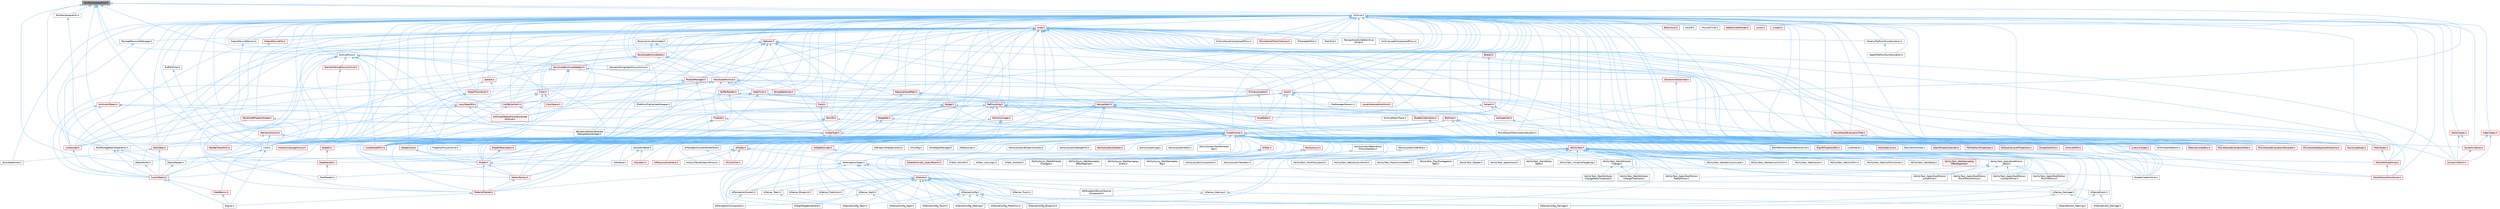 digraph "TextNamespaceFwd.h"
{
 // INTERACTIVE_SVG=YES
 // LATEX_PDF_SIZE
  bgcolor="transparent";
  edge [fontname=Helvetica,fontsize=10,labelfontname=Helvetica,labelfontsize=10];
  node [fontname=Helvetica,fontsize=10,shape=box,height=0.2,width=0.4];
  Node1 [id="Node000001",label="TextNamespaceFwd.h",height=0.2,width=0.4,color="gray40", fillcolor="grey60", style="filled", fontcolor="black",tooltip=" "];
  Node1 -> Node2 [id="edge1_Node000001_Node000002",dir="back",color="steelblue1",style="solid",tooltip=" "];
  Node2 [id="Node000002",label="Archive.h",height=0.2,width=0.4,color="grey40", fillcolor="white", style="filled",URL="$d7/d3b/Archive_8h.html",tooltip=" "];
  Node2 -> Node3 [id="edge2_Node000002_Node000003",dir="back",color="steelblue1",style="solid",tooltip=" "];
  Node3 [id="Node000003",label="ApplePlatformSymbolication.h",height=0.2,width=0.4,color="grey40", fillcolor="white", style="filled",URL="$d5/d4c/ApplePlatformSymbolication_8h.html",tooltip=" "];
  Node2 -> Node4 [id="edge3_Node000002_Node000004",dir="back",color="steelblue1",style="solid",tooltip=" "];
  Node4 [id="Node000004",label="ArchiveLoadCompressedProxy.h",height=0.2,width=0.4,color="grey40", fillcolor="white", style="filled",URL="$d0/deb/ArchiveLoadCompressedProxy_8h.html",tooltip=" "];
  Node2 -> Node5 [id="edge4_Node000002_Node000005",dir="back",color="steelblue1",style="solid",tooltip=" "];
  Node5 [id="Node000005",label="ArchiveMD5.h",height=0.2,width=0.4,color="red", fillcolor="#FFF0F0", style="filled",URL="$d8/d7f/ArchiveMD5_8h.html",tooltip=" "];
  Node2 -> Node19 [id="edge5_Node000002_Node000019",dir="back",color="steelblue1",style="solid",tooltip=" "];
  Node19 [id="Node000019",label="ArchiveProxy.h",height=0.2,width=0.4,color="grey40", fillcolor="white", style="filled",URL="$dc/dda/ArchiveProxy_8h.html",tooltip=" "];
  Node19 -> Node20 [id="edge6_Node000019_Node000020",dir="back",color="steelblue1",style="solid",tooltip=" "];
  Node20 [id="Node000020",label="Core.h",height=0.2,width=0.4,color="grey40", fillcolor="white", style="filled",URL="$d6/dd7/Core_8h.html",tooltip=" "];
  Node20 -> Node21 [id="edge7_Node000020_Node000021",dir="back",color="steelblue1",style="solid",tooltip=" "];
  Node21 [id="Node000021",label="CoreUObject.h",height=0.2,width=0.4,color="red", fillcolor="#FFF0F0", style="filled",URL="$d0/ded/CoreUObject_8h.html",tooltip=" "];
  Node21 -> Node22 [id="edge8_Node000021_Node000022",dir="back",color="steelblue1",style="solid",tooltip=" "];
  Node22 [id="Node000022",label="Engine.h",height=0.2,width=0.4,color="grey40", fillcolor="white", style="filled",URL="$d1/d34/Public_2Engine_8h.html",tooltip=" "];
  Node21 -> Node24 [id="edge9_Node000021_Node000024",dir="back",color="steelblue1",style="solid",tooltip=" "];
  Node24 [id="Node000024",label="SlateBasics.h",height=0.2,width=0.4,color="red", fillcolor="#FFF0F0", style="filled",URL="$da/d2f/SlateBasics_8h.html",tooltip=" "];
  Node24 -> Node22 [id="edge10_Node000024_Node000022",dir="back",color="steelblue1",style="solid",tooltip=" "];
  Node20 -> Node22 [id="edge11_Node000020_Node000022",dir="back",color="steelblue1",style="solid",tooltip=" "];
  Node20 -> Node24 [id="edge12_Node000020_Node000024",dir="back",color="steelblue1",style="solid",tooltip=" "];
  Node19 -> Node29 [id="edge13_Node000019_Node000029",dir="back",color="steelblue1",style="solid",tooltip=" "];
  Node29 [id="Node000029",label="CoreSharedPCH.h",height=0.2,width=0.4,color="red", fillcolor="#FFF0F0", style="filled",URL="$d8/de5/CoreSharedPCH_8h.html",tooltip=" "];
  Node19 -> Node34 [id="edge14_Node000019_Node000034",dir="back",color="steelblue1",style="solid",tooltip=" "];
  Node34 [id="Node000034",label="HierarchicalLogArchive.h",height=0.2,width=0.4,color="red", fillcolor="#FFF0F0", style="filled",URL="$df/d85/HierarchicalLogArchive_8h.html",tooltip=" "];
  Node19 -> Node45 [id="edge15_Node000019_Node000045",dir="back",color="steelblue1",style="solid",tooltip=" "];
  Node45 [id="Node000045",label="MaterialShared.h",height=0.2,width=0.4,color="red", fillcolor="#FFF0F0", style="filled",URL="$d7/d0b/MaterialShared_8h.html",tooltip=" "];
  Node45 -> Node22 [id="edge16_Node000045_Node000022",dir="back",color="steelblue1",style="solid",tooltip=" "];
  Node19 -> Node64 [id="edge17_Node000019_Node000064",dir="back",color="steelblue1",style="solid",tooltip=" "];
  Node64 [id="Node000064",label="NameAsStringIndexProxyArchive.h",height=0.2,width=0.4,color="grey40", fillcolor="white", style="filled",URL="$d0/d6c/NameAsStringIndexProxyArchive_8h.html",tooltip=" "];
  Node19 -> Node65 [id="edge18_Node000019_Node000065",dir="back",color="steelblue1",style="solid",tooltip=" "];
  Node65 [id="Node000065",label="NameAsStringProxyArchive.h",height=0.2,width=0.4,color="red", fillcolor="#FFF0F0", style="filled",URL="$d9/d39/NameAsStringProxyArchive_8h.html",tooltip=" "];
  Node65 -> Node20 [id="edge19_Node000065_Node000020",dir="back",color="steelblue1",style="solid",tooltip=" "];
  Node19 -> Node272 [id="edge20_Node000019_Node000272",dir="back",color="steelblue1",style="solid",tooltip=" "];
  Node272 [id="Node000272",label="PropertyProxyArchive.h",height=0.2,width=0.4,color="grey40", fillcolor="white", style="filled",URL="$d7/d1f/PropertyProxyArchive_8h.html",tooltip=" "];
  Node19 -> Node273 [id="edge21_Node000019_Node000273",dir="back",color="steelblue1",style="solid",tooltip=" "];
  Node273 [id="Node000273",label="Shader.h",height=0.2,width=0.4,color="red", fillcolor="#FFF0F0", style="filled",URL="$d2/dac/Shader_8h.html",tooltip=" "];
  Node273 -> Node45 [id="edge22_Node000273_Node000045",dir="back",color="steelblue1",style="solid",tooltip=" "];
  Node273 -> Node583 [id="edge23_Node000273_Node000583",dir="back",color="steelblue1",style="solid",tooltip=" "];
  Node583 [id="Node000583",label="ShaderCodeArchive.h",height=0.2,width=0.4,color="grey40", fillcolor="white", style="filled",URL="$d4/dfd/ShaderCodeArchive_8h.html",tooltip=" "];
  Node273 -> Node591 [id="edge24_Node000273_Node000591",dir="back",color="steelblue1",style="solid",tooltip=" "];
  Node591 [id="Node000591",label="VertexFactory.h",height=0.2,width=0.4,color="red", fillcolor="#FFF0F0", style="filled",URL="$d8/dc4/VertexFactory_8h.html",tooltip=" "];
  Node591 -> Node45 [id="edge25_Node000591_Node000045",dir="back",color="steelblue1",style="solid",tooltip=" "];
  Node19 -> Node712 [id="edge26_Node000019_Node000712",dir="back",color="steelblue1",style="solid",tooltip=" "];
  Node712 [id="Node000712",label="StructuredArchiveAdapters.h",height=0.2,width=0.4,color="red", fillcolor="#FFF0F0", style="filled",URL="$d3/de1/StructuredArchiveAdapters_8h.html",tooltip=" "];
  Node712 -> Node713 [id="edge27_Node000712_Node000713",dir="back",color="steelblue1",style="solid",tooltip=" "];
  Node713 [id="Node000713",label="ArchiveUObjectFromStructured\lArchive.h",height=0.2,width=0.4,color="red", fillcolor="#FFF0F0", style="filled",URL="$d2/d52/ArchiveUObjectFromStructuredArchive_8h.html",tooltip=" "];
  Node712 -> Node5306 [id="edge28_Node000712_Node005306",dir="back",color="steelblue1",style="solid",tooltip=" "];
  Node5306 [id="Node005306",label="ConfigCacheIni.h",height=0.2,width=0.4,color="red", fillcolor="#FFF0F0", style="filled",URL="$dd/d3f/ConfigCacheIni_8h.html",tooltip=" "];
  Node5306 -> Node20 [id="edge29_Node005306_Node000020",dir="back",color="steelblue1",style="solid",tooltip=" "];
  Node5306 -> Node29 [id="edge30_Node005306_Node000029",dir="back",color="steelblue1",style="solid",tooltip=" "];
  Node712 -> Node5313 [id="edge31_Node000712_Node005313",dir="back",color="steelblue1",style="solid",tooltip=" "];
  Node5313 [id="Node005313",label="Field.h",height=0.2,width=0.4,color="red", fillcolor="#FFF0F0", style="filled",URL="$d8/db3/Field_8h.html",tooltip=" "];
  Node5313 -> Node2985 [id="edge32_Node005313_Node002985",dir="back",color="steelblue1",style="solid",tooltip=" "];
  Node2985 [id="Node002985",label="UnrealType.h",height=0.2,width=0.4,color="red", fillcolor="#FFF0F0", style="filled",URL="$d6/d2f/UnrealType_8h.html",tooltip=" "];
  Node2985 -> Node2986 [id="edge33_Node002985_Node002986",dir="back",color="steelblue1",style="solid",tooltip=" "];
  Node2986 [id="Node002986",label="AIDataProvider.h",height=0.2,width=0.4,color="red", fillcolor="#FFF0F0", style="filled",URL="$dd/d5b/AIDataProvider_8h.html",tooltip=" "];
  Node2986 -> Node2987 [id="edge34_Node002986_Node002987",dir="back",color="steelblue1",style="solid",tooltip=" "];
  Node2987 [id="Node002987",label="AIDataProvider_QueryParams.h",height=0.2,width=0.4,color="red", fillcolor="#FFF0F0", style="filled",URL="$d3/dd9/AIDataProvider__QueryParams_8h.html",tooltip=" "];
  Node2985 -> Node21 [id="edge35_Node002985_Node000021",dir="back",color="steelblue1",style="solid",tooltip=" "];
  Node2985 -> Node272 [id="edge36_Node002985_Node000272",dir="back",color="steelblue1",style="solid",tooltip=" "];
  Node2985 -> Node3812 [id="edge37_Node002985_Node003812",dir="back",color="steelblue1",style="solid",tooltip=" "];
  Node3812 [id="Node003812",label="RigVMPropertyPath.h",height=0.2,width=0.4,color="red", fillcolor="#FFF0F0", style="filled",URL="$da/dfd/RigVMPropertyPath_8h.html",tooltip=" "];
  Node712 -> Node5329 [id="edge38_Node000712_Node005329",dir="back",color="steelblue1",style="solid",tooltip=" "];
  Node5329 [id="Node005329",label="RenderTransform.h",height=0.2,width=0.4,color="red", fillcolor="#FFF0F0", style="filled",URL="$d7/d9f/RenderTransform_8h.html",tooltip=" "];
  Node712 -> Node5330 [id="edge39_Node000712_Node005330",dir="back",color="steelblue1",style="solid",tooltip=" "];
  Node5330 [id="Node005330",label="Sphere.h",height=0.2,width=0.4,color="red", fillcolor="#FFF0F0", style="filled",URL="$d3/dca/Sphere_8h.html",tooltip=" "];
  Node5330 -> Node20 [id="edge40_Node005330_Node000020",dir="back",color="steelblue1",style="solid",tooltip=" "];
  Node5330 -> Node29 [id="edge41_Node005330_Node000029",dir="back",color="steelblue1",style="solid",tooltip=" "];
  Node712 -> Node7396 [id="edge42_Node000712_Node007396",dir="back",color="steelblue1",style="solid",tooltip=" "];
  Node7396 [id="Node007396",label="StructuredArchive.h",height=0.2,width=0.4,color="red", fillcolor="#FFF0F0", style="filled",URL="$d9/d1e/StructuredArchive_8h.html",tooltip=" "];
  Node7396 -> Node713 [id="edge43_Node007396_Node000713",dir="back",color="steelblue1",style="solid",tooltip=" "];
  Node7396 -> Node7399 [id="edge44_Node007396_Node007399",dir="back",color="steelblue1",style="solid",tooltip=" "];
  Node7399 [id="Node007399",label="Color.h",height=0.2,width=0.4,color="red", fillcolor="#FFF0F0", style="filled",URL="$dd/dac/Color_8h.html",tooltip=" "];
  Node7399 -> Node7411 [id="edge45_Node007399_Node007411",dir="back",color="steelblue1",style="solid",tooltip=" "];
  Node7411 [id="Node007411",label="ColorSpace.h",height=0.2,width=0.4,color="red", fillcolor="#FFF0F0", style="filled",URL="$de/d18/ColorSpace_8h.html",tooltip=" "];
  Node7399 -> Node5306 [id="edge46_Node007399_Node005306",dir="back",color="steelblue1",style="solid",tooltip=" "];
  Node7399 -> Node20 [id="edge47_Node007399_Node000020",dir="back",color="steelblue1",style="solid",tooltip=" "];
  Node7399 -> Node29 [id="edge48_Node007399_Node000029",dir="back",color="steelblue1",style="solid",tooltip=" "];
  Node7396 -> Node5306 [id="edge49_Node007396_Node005306",dir="back",color="steelblue1",style="solid",tooltip=" "];
  Node7396 -> Node7787 [id="edge50_Node007396_Node007787",dir="back",color="steelblue1",style="solid",tooltip=" "];
  Node7787 [id="Node007787",label="DateTime.h",height=0.2,width=0.4,color="red", fillcolor="#FFF0F0", style="filled",URL="$d1/de9/DateTime_8h.html",tooltip=" "];
  Node7787 -> Node20 [id="edge51_Node007787_Node000020",dir="back",color="steelblue1",style="solid",tooltip=" "];
  Node7787 -> Node5335 [id="edge52_Node007787_Node005335",dir="back",color="steelblue1",style="solid",tooltip=" "];
  Node5335 [id="Node005335",label="CoreMinimal.h",height=0.2,width=0.4,color="red", fillcolor="#FFF0F0", style="filled",URL="$d7/d67/CoreMinimal_8h.html",tooltip=" "];
  Node5335 -> Node2155 [id="edge53_Node005335_Node002155",dir="back",color="steelblue1",style="solid",tooltip=" "];
  Node2155 [id="Node002155",label="AIAsyncTaskBlueprintProxy.h",height=0.2,width=0.4,color="grey40", fillcolor="white", style="filled",URL="$db/d07/AIAsyncTaskBlueprintProxy_8h.html",tooltip=" "];
  Node5335 -> Node2441 [id="edge54_Node005335_Node002441",dir="back",color="steelblue1",style="solid",tooltip=" "];
  Node2441 [id="Node002441",label="AIBlueprintHelperLibrary.h",height=0.2,width=0.4,color="grey40", fillcolor="white", style="filled",URL="$dc/d00/AIBlueprintHelperLibrary_8h.html",tooltip=" "];
  Node5335 -> Node5336 [id="edge55_Node005335_Node005336",dir="back",color="steelblue1",style="solid",tooltip=" "];
  Node5336 [id="Node005336",label="AIConfig.h",height=0.2,width=0.4,color="grey40", fillcolor="white", style="filled",URL="$da/da3/AIConfig_8h.html",tooltip=" "];
  Node5335 -> Node2044 [id="edge56_Node005335_Node002044",dir="back",color="steelblue1",style="solid",tooltip=" "];
  Node2044 [id="Node002044",label="AIController.h",height=0.2,width=0.4,color="red", fillcolor="#FFF0F0", style="filled",URL="$d7/dd8/AIController_8h.html",tooltip=" "];
  Node5335 -> Node2986 [id="edge57_Node005335_Node002986",dir="back",color="steelblue1",style="solid",tooltip=" "];
  Node5335 -> Node2987 [id="edge58_Node005335_Node002987",dir="back",color="steelblue1",style="solid",tooltip=" "];
  Node5335 -> Node5337 [id="edge59_Node005335_Node005337",dir="back",color="steelblue1",style="solid",tooltip=" "];
  Node5337 [id="Node005337",label="AIHotSpotManager.h",height=0.2,width=0.4,color="grey40", fillcolor="white", style="filled",URL="$da/d1d/AIHotSpotManager_8h.html",tooltip=" "];
  Node5335 -> Node4535 [id="edge60_Node005335_Node004535",dir="back",color="steelblue1",style="solid",tooltip=" "];
  Node4535 [id="Node004535",label="AIModule.h",height=0.2,width=0.4,color="grey40", fillcolor="white", style="filled",URL="$d9/df1/AIModule_8h.html",tooltip=" "];
  Node5335 -> Node2107 [id="edge61_Node005335_Node002107",dir="back",color="steelblue1",style="solid",tooltip=" "];
  Node2107 [id="Node002107",label="AIPerceptionComponent.h",height=0.2,width=0.4,color="grey40", fillcolor="white", style="filled",URL="$d6/d0a/AIPerceptionComponent_8h.html",tooltip=" "];
  Node5335 -> Node5338 [id="edge62_Node005335_Node005338",dir="back",color="steelblue1",style="solid",tooltip=" "];
  Node5338 [id="Node005338",label="AIPerceptionListenerInterface.h",height=0.2,width=0.4,color="grey40", fillcolor="white", style="filled",URL="$d4/dd7/AIPerceptionListenerInterface_8h.html",tooltip=" "];
  Node5338 -> Node2044 [id="edge63_Node005338_Node002044",dir="back",color="steelblue1",style="solid",tooltip=" "];
  Node5335 -> Node2108 [id="edge64_Node005335_Node002108",dir="back",color="steelblue1",style="solid",tooltip=" "];
  Node2108 [id="Node002108",label="AIPerceptionStimuliSource\lComponent.h",height=0.2,width=0.4,color="grey40", fillcolor="white", style="filled",URL="$df/da3/AIPerceptionStimuliSourceComponent_8h.html",tooltip=" "];
  Node5335 -> Node2313 [id="edge65_Node005335_Node002313",dir="back",color="steelblue1",style="solid",tooltip=" "];
  Node2313 [id="Node002313",label="AIPerceptionSystem.h",height=0.2,width=0.4,color="grey40", fillcolor="white", style="filled",URL="$d0/d08/AIPerceptionSystem_8h.html",tooltip=" "];
  Node2313 -> Node2107 [id="edge66_Node002313_Node002107",dir="back",color="steelblue1",style="solid",tooltip=" "];
  Node5335 -> Node2312 [id="edge67_Node005335_Node002312",dir="back",color="steelblue1",style="solid",tooltip=" "];
  Node2312 [id="Node002312",label="AIPerceptionTypes.h",height=0.2,width=0.4,color="grey40", fillcolor="white", style="filled",URL="$de/d00/AIPerceptionTypes_8h.html",tooltip=" "];
  Node2312 -> Node2107 [id="edge68_Node002312_Node002107",dir="back",color="steelblue1",style="solid",tooltip=" "];
  Node2312 -> Node2313 [id="edge69_Node002312_Node002313",dir="back",color="steelblue1",style="solid",tooltip=" "];
  Node2312 -> Node2314 [id="edge70_Node002312_Node002314",dir="back",color="steelblue1",style="solid",tooltip=" "];
  Node2314 [id="Node002314",label="AISense.h",height=0.2,width=0.4,color="red", fillcolor="#FFF0F0", style="filled",URL="$d3/dbd/AISense_8h.html",tooltip=" "];
  Node2314 -> Node2107 [id="edge71_Node002314_Node002107",dir="back",color="steelblue1",style="solid",tooltip=" "];
  Node2314 -> Node2108 [id="edge72_Node002314_Node002108",dir="back",color="steelblue1",style="solid",tooltip=" "];
  Node2314 -> Node2313 [id="edge73_Node002314_Node002313",dir="back",color="steelblue1",style="solid",tooltip=" "];
  Node2314 -> Node2315 [id="edge74_Node002314_Node002315",dir="back",color="steelblue1",style="solid",tooltip=" "];
  Node2315 [id="Node002315",label="AISenseConfig.h",height=0.2,width=0.4,color="grey40", fillcolor="white", style="filled",URL="$d4/d73/AISenseConfig_8h.html",tooltip=" "];
  Node2315 -> Node2316 [id="edge75_Node002315_Node002316",dir="back",color="steelblue1",style="solid",tooltip=" "];
  Node2316 [id="Node002316",label="AISenseConfig_Blueprint.h",height=0.2,width=0.4,color="grey40", fillcolor="white", style="filled",URL="$d7/ddf/AISenseConfig__Blueprint_8h.html",tooltip=" "];
  Node2315 -> Node2317 [id="edge76_Node002315_Node002317",dir="back",color="steelblue1",style="solid",tooltip=" "];
  Node2317 [id="Node002317",label="AISenseConfig_Damage.h",height=0.2,width=0.4,color="grey40", fillcolor="white", style="filled",URL="$d4/d13/AISenseConfig__Damage_8h.html",tooltip=" "];
  Node2315 -> Node2318 [id="edge77_Node002315_Node002318",dir="back",color="steelblue1",style="solid",tooltip=" "];
  Node2318 [id="Node002318",label="AISenseConfig_Hearing.h",height=0.2,width=0.4,color="grey40", fillcolor="white", style="filled",URL="$df/d81/AISenseConfig__Hearing_8h.html",tooltip=" "];
  Node2315 -> Node2319 [id="edge78_Node002315_Node002319",dir="back",color="steelblue1",style="solid",tooltip=" "];
  Node2319 [id="Node002319",label="AISenseConfig_Prediction.h",height=0.2,width=0.4,color="grey40", fillcolor="white", style="filled",URL="$d2/d6e/AISenseConfig__Prediction_8h.html",tooltip=" "];
  Node2315 -> Node2320 [id="edge79_Node002315_Node002320",dir="back",color="steelblue1",style="solid",tooltip=" "];
  Node2320 [id="Node002320",label="AISenseConfig_Sight.h",height=0.2,width=0.4,color="grey40", fillcolor="white", style="filled",URL="$d7/d17/AISenseConfig__Sight_8h.html",tooltip=" "];
  Node2315 -> Node2321 [id="edge80_Node002315_Node002321",dir="back",color="steelblue1",style="solid",tooltip=" "];
  Node2321 [id="Node002321",label="AISenseConfig_Team.h",height=0.2,width=0.4,color="grey40", fillcolor="white", style="filled",URL="$dc/daf/AISenseConfig__Team_8h.html",tooltip=" "];
  Node2315 -> Node2322 [id="edge81_Node002315_Node002322",dir="back",color="steelblue1",style="solid",tooltip=" "];
  Node2322 [id="Node002322",label="AISenseConfig_Touch.h",height=0.2,width=0.4,color="grey40", fillcolor="white", style="filled",URL="$df/d3a/AISenseConfig__Touch_8h.html",tooltip=" "];
  Node2314 -> Node2316 [id="edge82_Node002314_Node002316",dir="back",color="steelblue1",style="solid",tooltip=" "];
  Node2314 -> Node2317 [id="edge83_Node002314_Node002317",dir="back",color="steelblue1",style="solid",tooltip=" "];
  Node2314 -> Node2318 [id="edge84_Node002314_Node002318",dir="back",color="steelblue1",style="solid",tooltip=" "];
  Node2314 -> Node2319 [id="edge85_Node002314_Node002319",dir="back",color="steelblue1",style="solid",tooltip=" "];
  Node2314 -> Node2320 [id="edge86_Node002314_Node002320",dir="back",color="steelblue1",style="solid",tooltip=" "];
  Node2314 -> Node2321 [id="edge87_Node002314_Node002321",dir="back",color="steelblue1",style="solid",tooltip=" "];
  Node2314 -> Node2322 [id="edge88_Node002314_Node002322",dir="back",color="steelblue1",style="solid",tooltip=" "];
  Node2314 -> Node2323 [id="edge89_Node002314_Node002323",dir="back",color="steelblue1",style="solid",tooltip=" "];
  Node2323 [id="Node002323",label="AISense_Blueprint.h",height=0.2,width=0.4,color="grey40", fillcolor="white", style="filled",URL="$d6/d30/AISense__Blueprint_8h.html",tooltip=" "];
  Node2314 -> Node2324 [id="edge90_Node002314_Node002324",dir="back",color="steelblue1",style="solid",tooltip=" "];
  Node2324 [id="Node002324",label="AISense_Damage.h",height=0.2,width=0.4,color="grey40", fillcolor="white", style="filled",URL="$dd/d37/AISense__Damage_8h.html",tooltip=" "];
  Node2324 -> Node2317 [id="edge91_Node002324_Node002317",dir="back",color="steelblue1",style="solid",tooltip=" "];
  Node2324 -> Node2325 [id="edge92_Node002324_Node002325",dir="back",color="steelblue1",style="solid",tooltip=" "];
  Node2325 [id="Node002325",label="AISenseEvent_Damage.h",height=0.2,width=0.4,color="grey40", fillcolor="white", style="filled",URL="$db/d23/AISenseEvent__Damage_8h.html",tooltip=" "];
  Node2314 -> Node2326 [id="edge93_Node002314_Node002326",dir="back",color="steelblue1",style="solid",tooltip=" "];
  Node2326 [id="Node002326",label="AISense_Hearing.h",height=0.2,width=0.4,color="grey40", fillcolor="white", style="filled",URL="$dc/d03/AISense__Hearing_8h.html",tooltip=" "];
  Node2326 -> Node2318 [id="edge94_Node002326_Node002318",dir="back",color="steelblue1",style="solid",tooltip=" "];
  Node2326 -> Node2327 [id="edge95_Node002326_Node002327",dir="back",color="steelblue1",style="solid",tooltip=" "];
  Node2327 [id="Node002327",label="AISenseEvent_Hearing.h",height=0.2,width=0.4,color="grey40", fillcolor="white", style="filled",URL="$df/d3a/AISenseEvent__Hearing_8h.html",tooltip=" "];
  Node2314 -> Node2328 [id="edge96_Node002314_Node002328",dir="back",color="steelblue1",style="solid",tooltip=" "];
  Node2328 [id="Node002328",label="AISense_Prediction.h",height=0.2,width=0.4,color="grey40", fillcolor="white", style="filled",URL="$d4/de0/AISense__Prediction_8h.html",tooltip=" "];
  Node2314 -> Node2329 [id="edge97_Node002314_Node002329",dir="back",color="steelblue1",style="solid",tooltip=" "];
  Node2329 [id="Node002329",label="AISense_Sight.h",height=0.2,width=0.4,color="grey40", fillcolor="white", style="filled",URL="$d7/d6f/AISense__Sight_8h.html",tooltip=" "];
  Node2329 -> Node2320 [id="edge98_Node002329_Node002320",dir="back",color="steelblue1",style="solid",tooltip=" "];
  Node2329 -> Node2330 [id="edge99_Node002329_Node002330",dir="back",color="steelblue1",style="solid",tooltip=" "];
  Node2330 [id="Node002330",label="AISightTargetInterface.h",height=0.2,width=0.4,color="grey40", fillcolor="white", style="filled",URL="$d0/dd7/AISightTargetInterface_8h.html",tooltip=" "];
  Node2314 -> Node2331 [id="edge100_Node002314_Node002331",dir="back",color="steelblue1",style="solid",tooltip=" "];
  Node2331 [id="Node002331",label="AISense_Team.h",height=0.2,width=0.4,color="grey40", fillcolor="white", style="filled",URL="$d7/d7a/AISense__Team_8h.html",tooltip=" "];
  Node2331 -> Node2321 [id="edge101_Node002331_Node002321",dir="back",color="steelblue1",style="solid",tooltip=" "];
  Node2314 -> Node2332 [id="edge102_Node002314_Node002332",dir="back",color="steelblue1",style="solid",tooltip=" "];
  Node2332 [id="Node002332",label="AISense_Touch.h",height=0.2,width=0.4,color="grey40", fillcolor="white", style="filled",URL="$d6/db4/AISense__Touch_8h.html",tooltip=" "];
  Node2312 -> Node2315 [id="edge103_Node002312_Node002315",dir="back",color="steelblue1",style="solid",tooltip=" "];
  Node2312 -> Node2318 [id="edge104_Node002312_Node002318",dir="back",color="steelblue1",style="solid",tooltip=" "];
  Node2312 -> Node2320 [id="edge105_Node002312_Node002320",dir="back",color="steelblue1",style="solid",tooltip=" "];
  Node2312 -> Node2333 [id="edge106_Node002312_Node002333",dir="back",color="steelblue1",style="solid",tooltip=" "];
  Node2333 [id="Node002333",label="AISenseEvent.h",height=0.2,width=0.4,color="grey40", fillcolor="white", style="filled",URL="$de/d44/AISenseEvent_8h.html",tooltip=" "];
  Node2333 -> Node2325 [id="edge107_Node002333_Node002325",dir="back",color="steelblue1",style="solid",tooltip=" "];
  Node2333 -> Node2327 [id="edge108_Node002333_Node002327",dir="back",color="steelblue1",style="solid",tooltip=" "];
  Node5335 -> Node5088 [id="edge109_Node005335_Node005088",dir="back",color="steelblue1",style="solid",tooltip=" "];
  Node5088 [id="Node005088",label="AIResourceInterface.h",height=0.2,width=0.4,color="red", fillcolor="#FFF0F0", style="filled",URL="$dd/d0d/AIResourceInterface_8h.html",tooltip=" "];
  Node5335 -> Node2103 [id="edge110_Node005335_Node002103",dir="back",color="steelblue1",style="solid",tooltip=" "];
  Node2103 [id="Node002103",label="AIResources.h",height=0.2,width=0.4,color="grey40", fillcolor="white", style="filled",URL="$d9/db0/AIResources_8h.html",tooltip=" "];
  Node5335 -> Node2314 [id="edge111_Node005335_Node002314",dir="back",color="steelblue1",style="solid",tooltip=" "];
  Node5335 -> Node2315 [id="edge112_Node005335_Node002315",dir="back",color="steelblue1",style="solid",tooltip=" "];
  Node5335 -> Node2316 [id="edge113_Node005335_Node002316",dir="back",color="steelblue1",style="solid",tooltip=" "];
  Node5335 -> Node2317 [id="edge114_Node005335_Node002317",dir="back",color="steelblue1",style="solid",tooltip=" "];
  Node5335 -> Node2318 [id="edge115_Node005335_Node002318",dir="back",color="steelblue1",style="solid",tooltip=" "];
  Node5335 -> Node2319 [id="edge116_Node005335_Node002319",dir="back",color="steelblue1",style="solid",tooltip=" "];
  Node5335 -> Node2320 [id="edge117_Node005335_Node002320",dir="back",color="steelblue1",style="solid",tooltip=" "];
  Node5335 -> Node2321 [id="edge118_Node005335_Node002321",dir="back",color="steelblue1",style="solid",tooltip=" "];
  Node5335 -> Node2322 [id="edge119_Node005335_Node002322",dir="back",color="steelblue1",style="solid",tooltip=" "];
  Node5335 -> Node2333 [id="edge120_Node005335_Node002333",dir="back",color="steelblue1",style="solid",tooltip=" "];
  Node5335 -> Node2325 [id="edge121_Node005335_Node002325",dir="back",color="steelblue1",style="solid",tooltip=" "];
  Node5335 -> Node2327 [id="edge122_Node005335_Node002327",dir="back",color="steelblue1",style="solid",tooltip=" "];
  Node5335 -> Node2323 [id="edge123_Node005335_Node002323",dir="back",color="steelblue1",style="solid",tooltip=" "];
  Node5335 -> Node2324 [id="edge124_Node005335_Node002324",dir="back",color="steelblue1",style="solid",tooltip=" "];
  Node5335 -> Node2326 [id="edge125_Node005335_Node002326",dir="back",color="steelblue1",style="solid",tooltip=" "];
  Node5335 -> Node2328 [id="edge126_Node005335_Node002328",dir="back",color="steelblue1",style="solid",tooltip=" "];
  Node5335 -> Node2329 [id="edge127_Node005335_Node002329",dir="back",color="steelblue1",style="solid",tooltip=" "];
  Node5335 -> Node2331 [id="edge128_Node005335_Node002331",dir="back",color="steelblue1",style="solid",tooltip=" "];
  Node5335 -> Node2332 [id="edge129_Node005335_Node002332",dir="back",color="steelblue1",style="solid",tooltip=" "];
  Node5335 -> Node2330 [id="edge130_Node005335_Node002330",dir="back",color="steelblue1",style="solid",tooltip=" "];
  Node5335 -> Node2526 [id="edge131_Node005335_Node002526",dir="back",color="steelblue1",style="solid",tooltip=" "];
  Node2526 [id="Node002526",label="AISystem.h",height=0.2,width=0.4,color="red", fillcolor="#FFF0F0", style="filled",URL="$d0/d71/AISystem_8h.html",tooltip=" "];
  Node5335 -> Node4534 [id="edge132_Node005335_Node004534",dir="back",color="steelblue1",style="solid",tooltip=" "];
  Node4534 [id="Node004534",label="AISystemBase.h",height=0.2,width=0.4,color="grey40", fillcolor="white", style="filled",URL="$d5/d44/AISystemBase_8h.html",tooltip=" "];
  Node4534 -> Node4535 [id="edge133_Node004534_Node004535",dir="back",color="steelblue1",style="solid",tooltip=" "];
  Node4534 -> Node2526 [id="edge134_Node004534_Node002526",dir="back",color="steelblue1",style="solid",tooltip=" "];
  Node5335 -> Node2047 [id="edge135_Node005335_Node002047",dir="back",color="steelblue1",style="solid",tooltip=" "];
  Node2047 [id="Node002047",label="AITask.h",height=0.2,width=0.4,color="red", fillcolor="#FFF0F0", style="filled",URL="$d6/de2/AITask_8h.html",tooltip=" "];
  Node2047 -> Node2048 [id="edge136_Node002047_Node002048",dir="back",color="steelblue1",style="solid",tooltip=" "];
  Node2048 [id="Node002048",label="AITask_LockLogic.h",height=0.2,width=0.4,color="grey40", fillcolor="white", style="filled",URL="$d8/d28/AITask__LockLogic_8h.html",tooltip=" "];
  Node2047 -> Node2049 [id="edge137_Node002047_Node002049",dir="back",color="steelblue1",style="solid",tooltip=" "];
  Node2049 [id="Node002049",label="AITask_MoveTo.h",height=0.2,width=0.4,color="grey40", fillcolor="white", style="filled",URL="$d4/dc4/AITask__MoveTo_8h.html",tooltip=" "];
  Node2047 -> Node1721 [id="edge138_Node002047_Node001721",dir="back",color="steelblue1",style="solid",tooltip=" "];
  Node1721 [id="Node001721",label="AITask_RunEQS.h",height=0.2,width=0.4,color="grey40", fillcolor="white", style="filled",URL="$d9/d9f/AITask__RunEQS_8h.html",tooltip=" "];
  Node5335 -> Node2048 [id="edge139_Node005335_Node002048",dir="back",color="steelblue1",style="solid",tooltip=" "];
  Node5335 -> Node2049 [id="edge140_Node005335_Node002049",dir="back",color="steelblue1",style="solid",tooltip=" "];
  Node5335 -> Node1721 [id="edge141_Node005335_Node001721",dir="back",color="steelblue1",style="solid",tooltip=" "];
  Node5335 -> Node5087 [id="edge142_Node005335_Node005087",dir="back",color="steelblue1",style="solid",tooltip=" "];
  Node5087 [id="Node005087",label="AITypes.h",height=0.2,width=0.4,color="red", fillcolor="#FFF0F0", style="filled",URL="$dd/d64/AITypes_8h.html",tooltip=" "];
  Node5087 -> Node2155 [id="edge143_Node005087_Node002155",dir="back",color="steelblue1",style="solid",tooltip=" "];
  Node5087 -> Node2044 [id="edge144_Node005087_Node002044",dir="back",color="steelblue1",style="solid",tooltip=" "];
  Node5087 -> Node2312 [id="edge145_Node005087_Node002312",dir="back",color="steelblue1",style="solid",tooltip=" "];
  Node5087 -> Node5088 [id="edge146_Node005087_Node005088",dir="back",color="steelblue1",style="solid",tooltip=" "];
  Node5087 -> Node2049 [id="edge147_Node005087_Node002049",dir="back",color="steelblue1",style="solid",tooltip=" "];
  Node5335 -> Node2273 [id="edge148_Node005335_Node002273",dir="back",color="steelblue1",style="solid",tooltip=" "];
  Node2273 [id="Node002273",label="AbilityAsync.h",height=0.2,width=0.4,color="red", fillcolor="#FFF0F0", style="filled",URL="$d8/dce/AbilityAsync_8h.html",tooltip=" "];
  Node2273 -> Node2274 [id="edge149_Node002273_Node002274",dir="back",color="steelblue1",style="solid",tooltip=" "];
  Node2274 [id="Node002274",label="AbilityAsync_WaitAttribute\lChanged.h",height=0.2,width=0.4,color="grey40", fillcolor="white", style="filled",URL="$d8/d81/AbilityAsync__WaitAttributeChanged_8h.html",tooltip=" "];
  Node2273 -> Node2269 [id="edge150_Node002273_Node002269",dir="back",color="steelblue1",style="solid",tooltip=" "];
  Node2269 [id="Node002269",label="AbilityAsync_WaitGameplay\lEffectApplied.h",height=0.2,width=0.4,color="grey40", fillcolor="white", style="filled",URL="$dd/d1a/AbilityAsync__WaitGameplayEffectApplied_8h.html",tooltip=" "];
  Node2273 -> Node2275 [id="edge151_Node002273_Node002275",dir="back",color="steelblue1",style="solid",tooltip=" "];
  Node2275 [id="Node002275",label="AbilityAsync_WaitGameplay\lEvent.h",height=0.2,width=0.4,color="grey40", fillcolor="white", style="filled",URL="$d4/d2d/AbilityAsync__WaitGameplayEvent_8h.html",tooltip=" "];
  Node2273 -> Node2276 [id="edge152_Node002273_Node002276",dir="back",color="steelblue1",style="solid",tooltip=" "];
  Node2276 [id="Node002276",label="AbilityAsync_WaitGameplay\lTag.h",height=0.2,width=0.4,color="grey40", fillcolor="white", style="filled",URL="$d8/dc5/AbilityAsync__WaitGameplayTag_8h.html",tooltip=" "];
  Node5335 -> Node2274 [id="edge153_Node005335_Node002274",dir="back",color="steelblue1",style="solid",tooltip=" "];
  Node5335 -> Node2269 [id="edge154_Node005335_Node002269",dir="back",color="steelblue1",style="solid",tooltip=" "];
  Node5335 -> Node2275 [id="edge155_Node005335_Node002275",dir="back",color="steelblue1",style="solid",tooltip=" "];
  Node5335 -> Node2276 [id="edge156_Node005335_Node002276",dir="back",color="steelblue1",style="solid",tooltip=" "];
  Node5335 -> Node2270 [id="edge157_Node005335_Node002270",dir="back",color="steelblue1",style="solid",tooltip=" "];
  Node2270 [id="Node002270",label="AbilitySystemBlueprintLibrary.h",height=0.2,width=0.4,color="grey40", fillcolor="white", style="filled",URL="$d5/dd6/AbilitySystemBlueprintLibrary_8h.html",tooltip=" "];
  Node5335 -> Node2097 [id="edge158_Node005335_Node002097",dir="back",color="steelblue1",style="solid",tooltip=" "];
  Node2097 [id="Node002097",label="AbilitySystemComponent.h",height=0.2,width=0.4,color="grey40", fillcolor="white", style="filled",URL="$d0/da3/AbilitySystemComponent_8h.html",tooltip=" "];
  Node5335 -> Node2346 [id="edge159_Node005335_Node002346",dir="back",color="steelblue1",style="solid",tooltip=" "];
  Node2346 [id="Node002346",label="AbilitySystemDebugHUD.h",height=0.2,width=0.4,color="grey40", fillcolor="white", style="filled",URL="$dc/d84/AbilitySystemDebugHUD_8h.html",tooltip=" "];
  Node5335 -> Node2284 [id="edge160_Node005335_Node002284",dir="back",color="steelblue1",style="solid",tooltip=" "];
  Node2284 [id="Node002284",label="AbilitySystemGlobals.h",height=0.2,width=0.4,color="red", fillcolor="#FFF0F0", style="filled",URL="$dc/d82/AbilitySystemGlobals_8h.html",tooltip=" "];
  Node5335 -> Node5339 [id="edge161_Node005335_Node005339",dir="back",color="steelblue1",style="solid",tooltip=" "];
  Node5339 [id="Node005339",label="AbilitySystemInterface.h",height=0.2,width=0.4,color="grey40", fillcolor="white", style="filled",URL="$d8/d76/AbilitySystemInterface_8h.html",tooltip=" "];
  Node5339 -> Node2300 [id="edge162_Node005339_Node002300",dir="back",color="steelblue1",style="solid",tooltip=" "];
  Node2300 [id="Node002300",label="AbilitySystemTestPawn.h",height=0.2,width=0.4,color="grey40", fillcolor="white", style="filled",URL="$d9/d5f/AbilitySystemTestPawn_8h.html",tooltip=" "];
  Node5335 -> Node4746 [id="edge163_Node005335_Node004746",dir="back",color="steelblue1",style="solid",tooltip=" "];
  Node4746 [id="Node004746",label="AbilitySystemLog.h",height=0.2,width=0.4,color="grey40", fillcolor="white", style="filled",URL="$d9/d0f/AbilitySystemLog_8h.html",tooltip=" "];
  Node5335 -> Node5340 [id="edge164_Node005335_Node005340",dir="back",color="steelblue1",style="solid",tooltip=" "];
  Node5340 [id="Node005340",label="AbilitySystemReplication\lProxyInterface.h",height=0.2,width=0.4,color="grey40", fillcolor="white", style="filled",URL="$d9/d17/AbilitySystemReplicationProxyInterface_8h.html",tooltip=" "];
  Node5340 -> Node2097 [id="edge165_Node005340_Node002097",dir="back",color="steelblue1",style="solid",tooltip=" "];
  Node5335 -> Node5341 [id="edge166_Node005335_Node005341",dir="back",color="steelblue1",style="solid",tooltip=" "];
  Node5341 [id="Node005341",label="AbilitySystemStats.h",height=0.2,width=0.4,color="grey40", fillcolor="white", style="filled",URL="$d2/d42/AbilitySystemStats_8h.html",tooltip=" "];
  Node5335 -> Node2997 [id="edge167_Node005335_Node002997",dir="back",color="steelblue1",style="solid",tooltip=" "];
  Node2997 [id="Node002997",label="AbilitySystemTestAttribute\lSet.h",height=0.2,width=0.4,color="grey40", fillcolor="white", style="filled",URL="$df/d1f/AbilitySystemTestAttributeSet_8h.html",tooltip=" "];
  Node5335 -> Node2300 [id="edge168_Node005335_Node002300",dir="back",color="steelblue1",style="solid",tooltip=" "];
  Node5335 -> Node2050 [id="edge169_Node005335_Node002050",dir="back",color="steelblue1",style="solid",tooltip=" "];
  Node2050 [id="Node002050",label="AbilityTask.h",height=0.2,width=0.4,color="red", fillcolor="#FFF0F0", style="filled",URL="$d2/d8e/AbilityTask_8h.html",tooltip=" "];
  Node2050 -> Node2051 [id="edge170_Node002050_Node002051",dir="back",color="steelblue1",style="solid",tooltip=" "];
  Node2051 [id="Node002051",label="AbilityTask_ApplyRootMotion\lConstantForce.h",height=0.2,width=0.4,color="grey40", fillcolor="white", style="filled",URL="$d0/de8/AbilityTask__ApplyRootMotionConstantForce_8h.html",tooltip=" "];
  Node2050 -> Node2052 [id="edge171_Node002050_Node002052",dir="back",color="steelblue1",style="solid",tooltip=" "];
  Node2052 [id="Node002052",label="AbilityTask_ApplyRootMotion\lJumpForce.h",height=0.2,width=0.4,color="grey40", fillcolor="white", style="filled",URL="$d7/db6/AbilityTask__ApplyRootMotionJumpForce_8h.html",tooltip=" "];
  Node2050 -> Node2053 [id="edge172_Node002050_Node002053",dir="back",color="steelblue1",style="solid",tooltip=" "];
  Node2053 [id="Node002053",label="AbilityTask_ApplyRootMotion\lMoveToActorForce.h",height=0.2,width=0.4,color="grey40", fillcolor="white", style="filled",URL="$d5/de3/AbilityTask__ApplyRootMotionMoveToActorForce_8h.html",tooltip=" "];
  Node2050 -> Node2054 [id="edge173_Node002050_Node002054",dir="back",color="steelblue1",style="solid",tooltip=" "];
  Node2054 [id="Node002054",label="AbilityTask_ApplyRootMotion\lMoveToForce.h",height=0.2,width=0.4,color="grey40", fillcolor="white", style="filled",URL="$d3/dc3/AbilityTask__ApplyRootMotionMoveToForce_8h.html",tooltip=" "];
  Node2050 -> Node2055 [id="edge174_Node002050_Node002055",dir="back",color="steelblue1",style="solid",tooltip=" "];
  Node2055 [id="Node002055",label="AbilityTask_ApplyRootMotion\lRadialForce.h",height=0.2,width=0.4,color="grey40", fillcolor="white", style="filled",URL="$da/d06/AbilityTask__ApplyRootMotionRadialForce_8h.html",tooltip=" "];
  Node2050 -> Node2056 [id="edge175_Node002050_Node002056",dir="back",color="steelblue1",style="solid",tooltip=" "];
  Node2056 [id="Node002056",label="AbilityTask_ApplyRootMotion\l_Base.h",height=0.2,width=0.4,color="grey40", fillcolor="white", style="filled",URL="$d8/d7d/AbilityTask__ApplyRootMotion__Base_8h.html",tooltip=" "];
  Node2056 -> Node2051 [id="edge176_Node002056_Node002051",dir="back",color="steelblue1",style="solid",tooltip=" "];
  Node2056 -> Node2052 [id="edge177_Node002056_Node002052",dir="back",color="steelblue1",style="solid",tooltip=" "];
  Node2056 -> Node2053 [id="edge178_Node002056_Node002053",dir="back",color="steelblue1",style="solid",tooltip=" "];
  Node2056 -> Node2054 [id="edge179_Node002056_Node002054",dir="back",color="steelblue1",style="solid",tooltip=" "];
  Node2056 -> Node2055 [id="edge180_Node002056_Node002055",dir="back",color="steelblue1",style="solid",tooltip=" "];
  Node2050 -> Node2057 [id="edge181_Node002050_Node002057",dir="back",color="steelblue1",style="solid",tooltip=" "];
  Node2057 [id="Node002057",label="AbilityTask_MoveToLocation.h",height=0.2,width=0.4,color="grey40", fillcolor="white", style="filled",URL="$da/d8d/AbilityTask__MoveToLocation_8h.html",tooltip=" "];
  Node2050 -> Node2058 [id="edge182_Node002050_Node002058",dir="back",color="steelblue1",style="solid",tooltip=" "];
  Node2058 [id="Node002058",label="AbilityTask_NetworkSyncPoint.h",height=0.2,width=0.4,color="grey40", fillcolor="white", style="filled",URL="$dc/d62/AbilityTask__NetworkSyncPoint_8h.html",tooltip=" "];
  Node2050 -> Node2059 [id="edge183_Node002050_Node002059",dir="back",color="steelblue1",style="solid",tooltip=" "];
  Node2059 [id="Node002059",label="AbilityTask_PlayAnimAndWait.h",height=0.2,width=0.4,color="grey40", fillcolor="white", style="filled",URL="$d4/d50/AbilityTask__PlayAnimAndWait_8h.html",tooltip=" "];
  Node2050 -> Node2060 [id="edge184_Node002050_Node002060",dir="back",color="steelblue1",style="solid",tooltip=" "];
  Node2060 [id="Node002060",label="AbilityTask_PlayMontageAnd\lWait.h",height=0.2,width=0.4,color="grey40", fillcolor="white", style="filled",URL="$de/d05/AbilityTask__PlayMontageAndWait_8h.html",tooltip=" "];
  Node2050 -> Node2061 [id="edge185_Node002050_Node002061",dir="back",color="steelblue1",style="solid",tooltip=" "];
  Node2061 [id="Node002061",label="AbilityTask_Repeat.h",height=0.2,width=0.4,color="grey40", fillcolor="white", style="filled",URL="$da/d7d/AbilityTask__Repeat_8h.html",tooltip=" "];
  Node2050 -> Node2062 [id="edge186_Node002050_Node002062",dir="back",color="steelblue1",style="solid",tooltip=" "];
  Node2062 [id="Node002062",label="AbilityTask_SpawnActor.h",height=0.2,width=0.4,color="grey40", fillcolor="white", style="filled",URL="$dc/d97/AbilityTask__SpawnActor_8h.html",tooltip=" "];
  Node2050 -> Node2063 [id="edge187_Node002050_Node002063",dir="back",color="steelblue1",style="solid",tooltip=" "];
  Node2063 [id="Node002063",label="AbilityTask_StartAbility\lState.h",height=0.2,width=0.4,color="grey40", fillcolor="white", style="filled",URL="$db/d91/AbilityTask__StartAbilityState_8h.html",tooltip=" "];
  Node2050 -> Node2064 [id="edge188_Node002050_Node002064",dir="back",color="steelblue1",style="solid",tooltip=" "];
  Node2064 [id="Node002064",label="AbilityTask_VisualizeTargeting.h",height=0.2,width=0.4,color="grey40", fillcolor="white", style="filled",URL="$df/dbd/AbilityTask__VisualizeTargeting_8h.html",tooltip=" "];
  Node2050 -> Node2065 [id="edge189_Node002050_Node002065",dir="back",color="steelblue1",style="solid",tooltip=" "];
  Node2065 [id="Node002065",label="AbilityTask_WaitAbilityActivate.h",height=0.2,width=0.4,color="grey40", fillcolor="white", style="filled",URL="$db/da3/AbilityTask__WaitAbilityActivate_8h.html",tooltip=" "];
  Node2050 -> Node2066 [id="edge190_Node002050_Node002066",dir="back",color="steelblue1",style="solid",tooltip=" "];
  Node2066 [id="Node002066",label="AbilityTask_WaitAbilityCommit.h",height=0.2,width=0.4,color="grey40", fillcolor="white", style="filled",URL="$de/de8/AbilityTask__WaitAbilityCommit_8h.html",tooltip=" "];
  Node2050 -> Node2067 [id="edge191_Node002050_Node002067",dir="back",color="steelblue1",style="solid",tooltip=" "];
  Node2067 [id="Node002067",label="AbilityTask_WaitAttribute\lChange.h",height=0.2,width=0.4,color="grey40", fillcolor="white", style="filled",URL="$dd/d60/AbilityTask__WaitAttributeChange_8h.html",tooltip=" "];
  Node2067 -> Node2068 [id="edge192_Node002067_Node002068",dir="back",color="steelblue1",style="solid",tooltip=" "];
  Node2068 [id="Node002068",label="AbilityTask_WaitAttribute\lChangeRatioThreshold.h",height=0.2,width=0.4,color="grey40", fillcolor="white", style="filled",URL="$de/d5e/AbilityTask__WaitAttributeChangeRatioThreshold_8h.html",tooltip=" "];
  Node2067 -> Node2069 [id="edge193_Node002067_Node002069",dir="back",color="steelblue1",style="solid",tooltip=" "];
  Node2069 [id="Node002069",label="AbilityTask_WaitAttribute\lChangeThreshold.h",height=0.2,width=0.4,color="grey40", fillcolor="white", style="filled",URL="$db/d3e/AbilityTask__WaitAttributeChangeThreshold_8h.html",tooltip=" "];
  Node2050 -> Node2068 [id="edge194_Node002050_Node002068",dir="back",color="steelblue1",style="solid",tooltip=" "];
  Node2050 -> Node2069 [id="edge195_Node002050_Node002069",dir="back",color="steelblue1",style="solid",tooltip=" "];
  Node2050 -> Node2070 [id="edge196_Node002050_Node002070",dir="back",color="steelblue1",style="solid",tooltip=" "];
  Node2070 [id="Node002070",label="AbilityTask_WaitCancel.h",height=0.2,width=0.4,color="grey40", fillcolor="white", style="filled",URL="$dc/d16/AbilityTask__WaitCancel_8h.html",tooltip=" "];
  Node2050 -> Node2071 [id="edge197_Node002050_Node002071",dir="back",color="steelblue1",style="solid",tooltip=" "];
  Node2071 [id="Node002071",label="AbilityTask_WaitConfirm.h",height=0.2,width=0.4,color="grey40", fillcolor="white", style="filled",URL="$d3/d4f/AbilityTask__WaitConfirm_8h.html",tooltip=" "];
  Node2050 -> Node2072 [id="edge198_Node002050_Node002072",dir="back",color="steelblue1",style="solid",tooltip=" "];
  Node2072 [id="Node002072",label="AbilityTask_WaitConfirmCancel.h",height=0.2,width=0.4,color="grey40", fillcolor="white", style="filled",URL="$de/d88/AbilityTask__WaitConfirmCancel_8h.html",tooltip=" "];
  Node2050 -> Node2073 [id="edge199_Node002050_Node002073",dir="back",color="steelblue1",style="solid",tooltip=" "];
  Node2073 [id="Node002073",label="AbilityTask_WaitDelay.h",height=0.2,width=0.4,color="grey40", fillcolor="white", style="filled",URL="$dc/d63/AbilityTask__WaitDelay_8h.html",tooltip=" "];
  Node2050 -> Node2074 [id="edge200_Node002050_Node002074",dir="back",color="steelblue1",style="solid",tooltip=" "];
  Node2074 [id="Node002074",label="AbilityTask_WaitGameplay\lEffectApplied.h",height=0.2,width=0.4,color="red", fillcolor="#FFF0F0", style="filled",URL="$d8/dfe/AbilityTask__WaitGameplayEffectApplied_8h.html",tooltip=" "];
  Node5335 -> Node2051 [id="edge201_Node005335_Node002051",dir="back",color="steelblue1",style="solid",tooltip=" "];
  Node5335 -> Node2052 [id="edge202_Node005335_Node002052",dir="back",color="steelblue1",style="solid",tooltip=" "];
  Node5335 -> Node2053 [id="edge203_Node005335_Node002053",dir="back",color="steelblue1",style="solid",tooltip=" "];
  Node5335 -> Node2054 [id="edge204_Node005335_Node002054",dir="back",color="steelblue1",style="solid",tooltip=" "];
  Node5335 -> Node2055 [id="edge205_Node005335_Node002055",dir="back",color="steelblue1",style="solid",tooltip=" "];
  Node5335 -> Node2056 [id="edge206_Node005335_Node002056",dir="back",color="steelblue1",style="solid",tooltip=" "];
  Node5335 -> Node2057 [id="edge207_Node005335_Node002057",dir="back",color="steelblue1",style="solid",tooltip=" "];
  Node5335 -> Node2058 [id="edge208_Node005335_Node002058",dir="back",color="steelblue1",style="solid",tooltip=" "];
  Node5335 -> Node2059 [id="edge209_Node005335_Node002059",dir="back",color="steelblue1",style="solid",tooltip=" "];
  Node5335 -> Node2060 [id="edge210_Node005335_Node002060",dir="back",color="steelblue1",style="solid",tooltip=" "];
  Node5335 -> Node2061 [id="edge211_Node005335_Node002061",dir="back",color="steelblue1",style="solid",tooltip=" "];
  Node5335 -> Node2062 [id="edge212_Node005335_Node002062",dir="back",color="steelblue1",style="solid",tooltip=" "];
  Node5335 -> Node2063 [id="edge213_Node005335_Node002063",dir="back",color="steelblue1",style="solid",tooltip=" "];
  Node5335 -> Node2064 [id="edge214_Node005335_Node002064",dir="back",color="steelblue1",style="solid",tooltip=" "];
  Node5335 -> Node2065 [id="edge215_Node005335_Node002065",dir="back",color="steelblue1",style="solid",tooltip=" "];
  Node5335 -> Node2066 [id="edge216_Node005335_Node002066",dir="back",color="steelblue1",style="solid",tooltip=" "];
  Node5335 -> Node2067 [id="edge217_Node005335_Node002067",dir="back",color="steelblue1",style="solid",tooltip=" "];
  Node5335 -> Node2068 [id="edge218_Node005335_Node002068",dir="back",color="steelblue1",style="solid",tooltip=" "];
  Node5335 -> Node2069 [id="edge219_Node005335_Node002069",dir="back",color="steelblue1",style="solid",tooltip=" "];
  Node5335 -> Node2070 [id="edge220_Node005335_Node002070",dir="back",color="steelblue1",style="solid",tooltip=" "];
  Node5335 -> Node2071 [id="edge221_Node005335_Node002071",dir="back",color="steelblue1",style="solid",tooltip=" "];
  Node5335 -> Node2072 [id="edge222_Node005335_Node002072",dir="back",color="steelblue1",style="solid",tooltip=" "];
  Node5335 -> Node2073 [id="edge223_Node005335_Node002073",dir="back",color="steelblue1",style="solid",tooltip=" "];
  Node5335 -> Node2074 [id="edge224_Node005335_Node002074",dir="back",color="steelblue1",style="solid",tooltip=" "];
  Node5335 -> Node5 [id="edge225_Node005335_Node000005",dir="back",color="steelblue1",style="solid",tooltip=" "];
  Node5335 -> Node5325 [id="edge226_Node005335_Node005325",dir="back",color="steelblue1",style="solid",tooltip=" "];
  Node5325 [id="Node005325",label="AsyncLoading2.h",height=0.2,width=0.4,color="red", fillcolor="#FFF0F0", style="filled",URL="$dd/db7/AsyncLoading2_8h.html",tooltip=" "];
  Node5335 -> Node4867 [id="edge227_Node005335_Node004867",dir="back",color="steelblue1",style="solid",tooltip=" "];
  Node4867 [id="Node004867",label="AttributeCurve.h",height=0.2,width=0.4,color="red", fillcolor="#FFF0F0", style="filled",URL="$d6/d16/AttributeCurve_8h.html",tooltip=" "];
  Node5335 -> Node5554 [id="edge228_Node005335_Node005554",dir="back",color="steelblue1",style="solid",tooltip=" "];
  Node5554 [id="Node005554",label="BulkData.h",height=0.2,width=0.4,color="red", fillcolor="#FFF0F0", style="filled",URL="$d4/d8e/BulkData_8h.html",tooltip=" "];
  Node5554 -> Node5557 [id="edge229_Node005554_Node005557",dir="back",color="steelblue1",style="solid",tooltip=" "];
  Node5557 [id="Node005557",label="BulkDataWriter.h",height=0.2,width=0.4,color="grey40", fillcolor="white", style="filled",URL="$dc/dcb/BulkDataWriter_8h.html",tooltip=" "];
  Node5554 -> Node21 [id="edge230_Node005554_Node000021",dir="back",color="steelblue1",style="solid",tooltip=" "];
  Node5335 -> Node20 [id="edge231_Node005335_Node000020",dir="back",color="steelblue1",style="solid",tooltip=" "];
  Node5335 -> Node29 [id="edge232_Node005335_Node000029",dir="back",color="steelblue1",style="solid",tooltip=" "];
  Node5335 -> Node5956 [id="edge233_Node005335_Node005956",dir="back",color="steelblue1",style="solid",tooltip=" "];
  Node5956 [id="Node005956",label="DynamicVector.h",height=0.2,width=0.4,color="red", fillcolor="#FFF0F0", style="filled",URL="$d5/dfc/DynamicVector_8h.html",tooltip=" "];
  Node5956 -> Node5960 [id="edge234_Node005956_Node005960",dir="back",color="steelblue1",style="solid",tooltip=" "];
  Node5960 [id="Node005960",label="DynamicMesh3.h",height=0.2,width=0.4,color="red", fillcolor="#FFF0F0", style="filled",URL="$d5/d34/DynamicMesh3_8h.html",tooltip=" "];
  Node5335 -> Node34 [id="edge235_Node005335_Node000034",dir="back",color="steelblue1",style="solid",tooltip=" "];
  Node5335 -> Node6603 [id="edge236_Node005335_Node006603",dir="back",color="steelblue1",style="solid",tooltip=" "];
  Node6603 [id="Node006603",label="KeyChainUtilities.h",height=0.2,width=0.4,color="grey40", fillcolor="white", style="filled",URL="$db/d66/KeyChainUtilities_8h.html",tooltip=" "];
  Node5335 -> Node6618 [id="edge237_Node005335_Node006618",dir="back",color="steelblue1",style="solid",tooltip=" "];
  Node6618 [id="Node006618",label="LatentPropertyHandle.h",height=0.2,width=0.4,color="red", fillcolor="#FFF0F0", style="filled",URL="$d2/d4e/LatentPropertyHandle_8h.html",tooltip=" "];
  Node5335 -> Node2984 [id="edge238_Node005335_Node002984",dir="back",color="steelblue1",style="solid",tooltip=" "];
  Node2984 [id="Node002984",label="LinkerLoad.h",height=0.2,width=0.4,color="red", fillcolor="#FFF0F0", style="filled",URL="$d7/def/LinkerLoad_8h.html",tooltip=" "];
  Node2984 -> Node21 [id="edge239_Node002984_Node000021",dir="back",color="steelblue1",style="solid",tooltip=" "];
  Node5335 -> Node5023 [id="edge240_Node005335_Node005023",dir="back",color="steelblue1",style="solid",tooltip=" "];
  Node5023 [id="Node005023",label="LinkerSave.h",height=0.2,width=0.4,color="grey40", fillcolor="white", style="filled",URL="$d5/d31/LinkerSave_8h.html",tooltip=" "];
  Node5335 -> Node3820 [id="edge241_Node005335_Node003820",dir="back",color="steelblue1",style="solid",tooltip=" "];
  Node3820 [id="Node003820",label="LiveLinkTypes.h",height=0.2,width=0.4,color="red", fillcolor="#FFF0F0", style="filled",URL="$d2/d4c/LiveLinkTypes_8h.html",tooltip=" "];
  Node5335 -> Node45 [id="edge242_Node005335_Node000045",dir="back",color="steelblue1",style="solid",tooltip=" "];
  Node5335 -> Node5457 [id="edge243_Node005335_Node005457",dir="back",color="steelblue1",style="solid",tooltip=" "];
  Node5457 [id="Node005457",label="MeshAttributeArray.h",height=0.2,width=0.4,color="red", fillcolor="#FFF0F0", style="filled",URL="$dd/dcf/MeshAttributeArray_8h.html",tooltip=" "];
  Node5457 -> Node5475 [id="edge244_Node005457_Node005475",dir="back",color="steelblue1",style="solid",tooltip=" "];
  Node5475 [id="Node005475",label="MeshElementContainer.h",height=0.2,width=0.4,color="red", fillcolor="#FFF0F0", style="filled",URL="$d1/dfa/MeshElementContainer_8h.html",tooltip=" "];
  Node5335 -> Node5475 [id="edge245_Node005335_Node005475",dir="back",color="steelblue1",style="solid",tooltip=" "];
  Node5335 -> Node6717 [id="edge246_Node005335_Node006717",dir="back",color="steelblue1",style="solid",tooltip=" "];
  Node6717 [id="Node006717",label="MeshTypes.h",height=0.2,width=0.4,color="red", fillcolor="#FFF0F0", style="filled",URL="$dd/d98/MeshTypes_8h.html",tooltip=" "];
  Node6717 -> Node5457 [id="edge247_Node006717_Node005457",dir="back",color="steelblue1",style="solid",tooltip=" "];
  Node5335 -> Node4912 [id="edge248_Node005335_Node004912",dir="back",color="steelblue1",style="solid",tooltip=" "];
  Node4912 [id="Node004912",label="MovieSceneEvaluationField.h",height=0.2,width=0.4,color="red", fillcolor="#FFF0F0", style="filled",URL="$d6/d5d/MovieSceneEvaluationField_8h.html",tooltip=" "];
  Node5335 -> Node2722 [id="edge249_Node005335_Node002722",dir="back",color="steelblue1",style="solid",tooltip=" "];
  Node2722 [id="Node002722",label="MovieSceneEvaluationTemplate.h",height=0.2,width=0.4,color="red", fillcolor="#FFF0F0", style="filled",URL="$d9/d34/MovieSceneEvaluationTemplate_8h.html",tooltip=" "];
  Node5335 -> Node4917 [id="edge250_Node005335_Node004917",dir="back",color="steelblue1",style="solid",tooltip=" "];
  Node4917 [id="Node004917",label="MovieSceneSequenceHierarchy.h",height=0.2,width=0.4,color="red", fillcolor="#FFF0F0", style="filled",URL="$d0/dd7/MovieSceneSequenceHierarchy_8h.html",tooltip=" "];
  Node5335 -> Node6863 [id="edge251_Node005335_Node006863",dir="back",color="steelblue1",style="solid",tooltip=" "];
  Node6863 [id="Node006863",label="NodeHandle.h",height=0.2,width=0.4,color="red", fillcolor="#FFF0F0", style="filled",URL="$d2/d9b/NodeHandle_8h.html",tooltip=" "];
  Node6863 -> Node6100 [id="edge252_Node006863_Node006100",dir="back",color="steelblue1",style="solid",tooltip=" "];
  Node6100 [id="Node006100",label="TraitReader.h",height=0.2,width=0.4,color="grey40", fillcolor="white", style="filled",URL="$d9/d0d/TraitReader_8h.html",tooltip=" "];
  Node5335 -> Node6865 [id="edge253_Node005335_Node006865",dir="back",color="steelblue1",style="solid",tooltip=" "];
  Node6865 [id="Node006865",label="NodeID.h",height=0.2,width=0.4,color="red", fillcolor="#FFF0F0", style="filled",URL="$d2/ddd/NodeID_8h.html",tooltip=" "];
  Node6865 -> Node6863 [id="edge254_Node006865_Node006863",dir="back",color="steelblue1",style="solid",tooltip=" "];
  Node5335 -> Node6877 [id="edge255_Node005335_Node006877",dir="back",color="steelblue1",style="solid",tooltip=" "];
  Node6877 [id="Node006877",label="ObjectReader.h",height=0.2,width=0.4,color="grey40", fillcolor="white", style="filled",URL="$de/d04/ObjectReader_8h.html",tooltip=" "];
  Node6877 -> Node21 [id="edge256_Node006877_Node000021",dir="back",color="steelblue1",style="solid",tooltip=" "];
  Node5335 -> Node6880 [id="edge257_Node005335_Node006880",dir="back",color="steelblue1",style="solid",tooltip=" "];
  Node6880 [id="Node006880",label="ObjectWriter.h",height=0.2,width=0.4,color="grey40", fillcolor="white", style="filled",URL="$db/dfd/ObjectWriter_8h.html",tooltip=" "];
  Node6880 -> Node21 [id="edge258_Node006880_Node000021",dir="back",color="steelblue1",style="solid",tooltip=" "];
  Node5335 -> Node6914 [id="edge259_Node005335_Node006914",dir="back",color="steelblue1",style="solid",tooltip=" "];
  Node6914 [id="Node006914",label="PerPlatformProperties.h",height=0.2,width=0.4,color="red", fillcolor="#FFF0F0", style="filled",URL="$df/d71/CoreUObject_2Public_2UObject_2PerPlatformProperties_8h.html",tooltip=" "];
  Node5335 -> Node6920 [id="edge260_Node005335_Node006920",dir="back",color="steelblue1",style="solid",tooltip=" "];
  Node6920 [id="Node006920",label="PerQualityLevelProperties.h",height=0.2,width=0.4,color="red", fillcolor="#FFF0F0", style="filled",URL="$d6/dcd/PerQualityLevelProperties_8h.html",tooltip=" "];
  Node5335 -> Node272 [id="edge261_Node005335_Node000272",dir="back",color="steelblue1",style="solid",tooltip=" "];
  Node5335 -> Node5329 [id="edge262_Node005335_Node005329",dir="back",color="steelblue1",style="solid",tooltip=" "];
  Node5335 -> Node3812 [id="edge263_Node005335_Node003812",dir="back",color="steelblue1",style="solid",tooltip=" "];
  Node5335 -> Node4036 [id="edge264_Node005335_Node004036",dir="back",color="steelblue1",style="solid",tooltip=" "];
  Node4036 [id="Node004036",label="SCSVImportOptions.h",height=0.2,width=0.4,color="grey40", fillcolor="white", style="filled",URL="$d7/dfe/SCSVImportOptions_8h.html",tooltip=" "];
  Node5335 -> Node4039 [id="edge265_Node005335_Node004039",dir="back",color="steelblue1",style="solid",tooltip=" "];
  Node4039 [id="Node004039",label="SNameComboBox.h",height=0.2,width=0.4,color="red", fillcolor="#FFF0F0", style="filled",URL="$d8/d4b/SNameComboBox_8h.html",tooltip=" "];
  Node5335 -> Node273 [id="edge266_Node005335_Node000273",dir="back",color="steelblue1",style="solid",tooltip=" "];
  Node5335 -> Node583 [id="edge267_Node005335_Node000583",dir="back",color="steelblue1",style="solid",tooltip=" "];
  Node5335 -> Node6378 [id="edge268_Node005335_Node006378",dir="back",color="steelblue1",style="solid",tooltip=" "];
  Node6378 [id="Node006378",label="ShaderCore.h",height=0.2,width=0.4,color="red", fillcolor="#FFF0F0", style="filled",URL="$d2/dc9/ShaderCore_8h.html",tooltip=" "];
  Node6378 -> Node273 [id="edge269_Node006378_Node000273",dir="back",color="steelblue1",style="solid",tooltip=" "];
  Node6378 -> Node591 [id="edge270_Node006378_Node000591",dir="back",color="steelblue1",style="solid",tooltip=" "];
  Node5335 -> Node7068 [id="edge271_Node005335_Node007068",dir="back",color="steelblue1",style="solid",tooltip=" "];
  Node7068 [id="Node007068",label="ShaderParameters.h",height=0.2,width=0.4,color="red", fillcolor="#FFF0F0", style="filled",URL="$d5/d63/ShaderParameters_8h.html",tooltip=" "];
  Node7068 -> Node273 [id="edge272_Node007068_Node000273",dir="back",color="steelblue1",style="solid",tooltip=" "];
  Node5335 -> Node7077 [id="edge273_Node005335_Node007077",dir="back",color="steelblue1",style="solid",tooltip=" "];
  Node7077 [id="Node007077",label="SimpleCellGrid.h",height=0.2,width=0.4,color="red", fillcolor="#FFF0F0", style="filled",URL="$d6/d59/SimpleCellGrid_8h.html",tooltip=" "];
  Node5335 -> Node7187 [id="edge274_Node005335_Node007187",dir="back",color="steelblue1",style="solid",tooltip=" "];
  Node7187 [id="Node007187",label="TextPackageNamespaceUtil.h",height=0.2,width=0.4,color="grey40", fillcolor="white", style="filled",URL="$d4/d62/TextPackageNamespaceUtil_8h.html",tooltip=" "];
  Node7187 -> Node21 [id="edge275_Node007187_Node000021",dir="back",color="steelblue1",style="solid",tooltip=" "];
  Node7187 -> Node6877 [id="edge276_Node007187_Node006877",dir="back",color="steelblue1",style="solid",tooltip=" "];
  Node7187 -> Node6880 [id="edge277_Node007187_Node006880",dir="back",color="steelblue1",style="solid",tooltip=" "];
  Node5335 -> Node6100 [id="edge278_Node005335_Node006100",dir="back",color="steelblue1",style="solid",tooltip=" "];
  Node5335 -> Node591 [id="edge279_Node005335_Node000591",dir="back",color="steelblue1",style="solid",tooltip=" "];
  Node5335 -> Node7354 [id="edge280_Node005335_Node007354",dir="back",color="steelblue1",style="solid",tooltip=" "];
  Node7354 [id="Node007354",label="WorldPartitionActorDescArchive.h",height=0.2,width=0.4,color="grey40", fillcolor="white", style="filled",URL="$d4/de5/WorldPartitionActorDescArchive_8h.html",tooltip=" "];
  Node7787 -> Node29 [id="edge281_Node007787_Node000029",dir="back",color="steelblue1",style="solid",tooltip=" "];
  Node7787 -> Node7791 [id="edge282_Node007787_Node007791",dir="back",color="steelblue1",style="solid",tooltip=" "];
  Node7791 [id="Node007791",label="FileManagerGeneric.h",height=0.2,width=0.4,color="grey40", fillcolor="white", style="filled",URL="$dc/d32/FileManagerGeneric_8h.html",tooltip=" "];
  Node7787 -> Node7427 [id="edge283_Node007787_Node007427",dir="back",color="steelblue1",style="solid",tooltip=" "];
  Node7427 [id="Node007427",label="IPlatformFileCachedWrapper.h",height=0.2,width=0.4,color="grey40", fillcolor="white", style="filled",URL="$d2/d1a/IPlatformFileCachedWrapper_8h.html",tooltip=" "];
  Node7787 -> Node7823 [id="edge284_Node007787_Node007823",dir="back",color="steelblue1",style="solid",tooltip=" "];
  Node7823 [id="Node007823",label="Range.h",height=0.2,width=0.4,color="red", fillcolor="#FFF0F0", style="filled",URL="$d9/db6/Range_8h.html",tooltip=" "];
  Node7823 -> Node20 [id="edge285_Node007823_Node000020",dir="back",color="steelblue1",style="solid",tooltip=" "];
  Node7823 -> Node5335 [id="edge286_Node007823_Node005335",dir="back",color="steelblue1",style="solid",tooltip=" "];
  Node7823 -> Node29 [id="edge287_Node007823_Node000029",dir="back",color="steelblue1",style="solid",tooltip=" "];
  Node7823 -> Node4912 [id="edge288_Node007823_Node004912",dir="back",color="steelblue1",style="solid",tooltip=" "];
  Node7823 -> Node7842 [id="edge289_Node007823_Node007842",dir="back",color="steelblue1",style="solid",tooltip=" "];
  Node7842 [id="Node007842",label="MovieSceneEvaluationTree.h",height=0.2,width=0.4,color="red", fillcolor="#FFF0F0", style="filled",URL="$d6/d33/MovieSceneEvaluationTree_8h.html",tooltip=" "];
  Node7842 -> Node4912 [id="edge290_Node007842_Node004912",dir="back",color="steelblue1",style="solid",tooltip=" "];
  Node7842 -> Node2722 [id="edge291_Node007842_Node002722",dir="back",color="steelblue1",style="solid",tooltip=" "];
  Node7842 -> Node4917 [id="edge292_Node007842_Node004917",dir="back",color="steelblue1",style="solid",tooltip=" "];
  Node7823 -> Node7845 [id="edge293_Node007823_Node007845",dir="back",color="steelblue1",style="solid",tooltip=" "];
  Node7845 [id="Node007845",label="RangeSet.h",height=0.2,width=0.4,color="red", fillcolor="#FFF0F0", style="filled",URL="$dc/d21/RangeSet_8h.html",tooltip=" "];
  Node7845 -> Node20 [id="edge294_Node007845_Node000020",dir="back",color="steelblue1",style="solid",tooltip=" "];
  Node7845 -> Node5335 [id="edge295_Node007845_Node005335",dir="back",color="steelblue1",style="solid",tooltip=" "];
  Node7845 -> Node29 [id="edge296_Node007845_Node000029",dir="back",color="steelblue1",style="solid",tooltip=" "];
  Node7396 -> Node5313 [id="edge297_Node007396_Node005313",dir="back",color="steelblue1",style="solid",tooltip=" "];
  Node7396 -> Node7854 [id="edge298_Node007396_Node007854",dir="back",color="steelblue1",style="solid",tooltip=" "];
  Node7854 [id="Node007854",label="Guid.h",height=0.2,width=0.4,color="red", fillcolor="#FFF0F0", style="filled",URL="$d6/d2a/Guid_8h.html",tooltip=" "];
  Node7854 -> Node925 [id="edge299_Node007854_Node000925",dir="back",color="steelblue1",style="solid",tooltip=" "];
  Node925 [id="Node000925",label="AssetData.h",height=0.2,width=0.4,color="red", fillcolor="#FFF0F0", style="filled",URL="$d9/d19/AssetData_8h.html",tooltip=" "];
  Node7854 -> Node20 [id="edge300_Node007854_Node000020",dir="back",color="steelblue1",style="solid",tooltip=" "];
  Node7854 -> Node29 [id="edge301_Node007854_Node000029",dir="back",color="steelblue1",style="solid",tooltip=" "];
  Node7854 -> Node5313 [id="edge302_Node007854_Node005313",dir="back",color="steelblue1",style="solid",tooltip=" "];
  Node7854 -> Node6394 [id="edge303_Node007854_Node006394",dir="back",color="steelblue1",style="solid",tooltip=" "];
  Node6394 [id="Node006394",label="IoDispatcher.h",height=0.2,width=0.4,color="red", fillcolor="#FFF0F0", style="filled",URL="$d8/d3c/IoDispatcher_8h.html",tooltip=" "];
  Node6394 -> Node583 [id="edge304_Node006394_Node000583",dir="back",color="steelblue1",style="solid",tooltip=" "];
  Node7854 -> Node2980 [id="edge305_Node007854_Node002980",dir="back",color="steelblue1",style="solid",tooltip=" "];
  Node2980 [id="Node002980",label="LazyObjectPtr.h",height=0.2,width=0.4,color="red", fillcolor="#FFF0F0", style="filled",URL="$d0/d2a/LazyObjectPtr_8h.html",tooltip=" "];
  Node2980 -> Node713 [id="edge306_Node002980_Node000713",dir="back",color="steelblue1",style="solid",tooltip=" "];
  Node2980 -> Node21 [id="edge307_Node002980_Node000021",dir="back",color="steelblue1",style="solid",tooltip=" "];
  Node2980 -> Node2984 [id="edge308_Node002980_Node002984",dir="back",color="steelblue1",style="solid",tooltip=" "];
  Node2980 -> Node2985 [id="edge309_Node002980_Node002985",dir="back",color="steelblue1",style="solid",tooltip=" "];
  Node7854 -> Node7610 [id="edge310_Node007854_Node007610",dir="back",color="steelblue1",style="solid",tooltip=" "];
  Node7610 [id="Node007610",label="LevelInstanceActorGuid.h",height=0.2,width=0.4,color="red", fillcolor="#FFF0F0", style="filled",URL="$d0/d6d/LevelInstanceActorGuid_8h.html",tooltip=" "];
  Node7854 -> Node3820 [id="edge311_Node007854_Node003820",dir="back",color="steelblue1",style="solid",tooltip=" "];
  Node7854 -> Node45 [id="edge312_Node007854_Node000045",dir="back",color="steelblue1",style="solid",tooltip=" "];
  Node7854 -> Node4912 [id="edge313_Node007854_Node004912",dir="back",color="steelblue1",style="solid",tooltip=" "];
  Node7854 -> Node2722 [id="edge314_Node007854_Node002722",dir="back",color="steelblue1",style="solid",tooltip=" "];
  Node7854 -> Node4917 [id="edge315_Node007854_Node004917",dir="back",color="steelblue1",style="solid",tooltip=" "];
  Node7854 -> Node7666 [id="edge316_Node007854_Node007666",dir="back",color="steelblue1",style="solid",tooltip=" "];
  Node7666 [id="Node007666",label="SecureHash.h",height=0.2,width=0.4,color="red", fillcolor="#FFF0F0", style="filled",URL="$df/d38/SecureHash_8h.html",tooltip=" "];
  Node7666 -> Node5 [id="edge317_Node007666_Node000005",dir="back",color="steelblue1",style="solid",tooltip=" "];
  Node7666 -> Node925 [id="edge318_Node007666_Node000925",dir="back",color="steelblue1",style="solid",tooltip=" "];
  Node7666 -> Node29 [id="edge319_Node007666_Node000029",dir="back",color="steelblue1",style="solid",tooltip=" "];
  Node7666 -> Node6394 [id="edge320_Node007666_Node006394",dir="back",color="steelblue1",style="solid",tooltip=" "];
  Node7666 -> Node45 [id="edge321_Node007666_Node000045",dir="back",color="steelblue1",style="solid",tooltip=" "];
  Node7666 -> Node7678 [id="edge322_Node007666_Node007678",dir="back",color="steelblue1",style="solid",tooltip=" "];
  Node7678 [id="Node007678",label="MemoryImage.h",height=0.2,width=0.4,color="red", fillcolor="#FFF0F0", style="filled",URL="$d1/df7/MemoryImage_8h.html",tooltip=" "];
  Node7678 -> Node273 [id="edge323_Node007678_Node000273",dir="back",color="steelblue1",style="solid",tooltip=" "];
  Node7678 -> Node2985 [id="edge324_Node007678_Node002985",dir="back",color="steelblue1",style="solid",tooltip=" "];
  Node7678 -> Node591 [id="edge325_Node007678_Node000591",dir="back",color="steelblue1",style="solid",tooltip=" "];
  Node7666 -> Node273 [id="edge326_Node007666_Node000273",dir="back",color="steelblue1",style="solid",tooltip=" "];
  Node7666 -> Node583 [id="edge327_Node007666_Node000583",dir="back",color="steelblue1",style="solid",tooltip=" "];
  Node7666 -> Node7683 [id="edge328_Node007666_Node007683",dir="back",color="steelblue1",style="solid",tooltip=" "];
  Node7683 [id="Node007683",label="ShaderCodeLibrary.h",height=0.2,width=0.4,color="red", fillcolor="#FFF0F0", style="filled",URL="$d0/d8f/ShaderCodeLibrary_8h.html",tooltip=" "];
  Node7683 -> Node583 [id="edge329_Node007683_Node000583",dir="back",color="steelblue1",style="solid",tooltip=" "];
  Node7666 -> Node6378 [id="edge330_Node007666_Node006378",dir="back",color="steelblue1",style="solid",tooltip=" "];
  Node7666 -> Node591 [id="edge331_Node007666_Node000591",dir="back",color="steelblue1",style="solid",tooltip=" "];
  Node7396 -> Node2980 [id="edge332_Node007396_Node002980",dir="back",color="steelblue1",style="solid",tooltip=" "];
  Node7396 -> Node2984 [id="edge333_Node007396_Node002984",dir="back",color="steelblue1",style="solid",tooltip=" "];
  Node7396 -> Node8012 [id="edge334_Node007396_Node008012",dir="back",color="steelblue1",style="solid",tooltip=" "];
  Node8012 [id="Node008012",label="ObjectThumbnail.h",height=0.2,width=0.4,color="red", fillcolor="#FFF0F0", style="filled",URL="$de/d40/ObjectThumbnail_8h.html",tooltip=" "];
  Node8012 -> Node20 [id="edge335_Node008012_Node000020",dir="back",color="steelblue1",style="solid",tooltip=" "];
  Node8012 -> Node29 [id="edge336_Node008012_Node000029",dir="back",color="steelblue1",style="solid",tooltip=" "];
  Node7396 -> Node8015 [id="edge337_Node007396_Node008015",dir="back",color="steelblue1",style="solid",tooltip=" "];
  Node8015 [id="Node008015",label="PrimaryAssetId.h",height=0.2,width=0.4,color="red", fillcolor="#FFF0F0", style="filled",URL="$dc/d5c/PrimaryAssetId_8h.html",tooltip=" "];
  Node8015 -> Node925 [id="edge338_Node008015_Node000925",dir="back",color="steelblue1",style="solid",tooltip=" "];
  Node7396 -> Node8025 [id="edge339_Node007396_Node008025",dir="back",color="steelblue1",style="solid",tooltip=" "];
  Node8025 [id="Node008025",label="StringTableCore.h",height=0.2,width=0.4,color="red", fillcolor="#FFF0F0", style="filled",URL="$d9/dd3/StringTableCore_8h.html",tooltip=" "];
  Node7396 -> Node8281 [id="edge340_Node007396_Node008281",dir="back",color="steelblue1",style="solid",tooltip=" "];
  Node8281 [id="Node008281",label="TopLevelAssetPath.h",height=0.2,width=0.4,color="red", fillcolor="#FFF0F0", style="filled",URL="$de/dc9/TopLevelAssetPath_8h.html",tooltip=" "];
  Node8281 -> Node925 [id="edge341_Node008281_Node000925",dir="back",color="steelblue1",style="solid",tooltip=" "];
  Node8281 -> Node2985 [id="edge342_Node008281_Node002985",dir="back",color="steelblue1",style="solid",tooltip=" "];
  Node8281 -> Node7354 [id="edge343_Node008281_Node007354",dir="back",color="steelblue1",style="solid",tooltip=" "];
  Node7396 -> Node2985 [id="edge344_Node007396_Node002985",dir="back",color="steelblue1",style="solid",tooltip=" "];
  Node712 -> Node7739 [id="edge345_Node000712_Node007739",dir="back",color="steelblue1",style="solid",tooltip=" "];
  Node7739 [id="Node007739",label="TransformVectorized.h",height=0.2,width=0.4,color="red", fillcolor="#FFF0F0", style="filled",URL="$d6/d1c/TransformVectorized_8h.html",tooltip=" "];
  Node7739 -> Node3820 [id="edge346_Node007739_Node003820",dir="back",color="steelblue1",style="solid",tooltip=" "];
  Node19 -> Node6100 [id="edge347_Node000019_Node006100",dir="back",color="steelblue1",style="solid",tooltip=" "];
  Node2 -> Node8084 [id="edge348_Node000002_Node008084",dir="back",color="steelblue1",style="solid",tooltip=" "];
  Node8084 [id="Node008084",label="ArchiveSaveCompressedProxy.h",height=0.2,width=0.4,color="grey40", fillcolor="white", style="filled",URL="$d4/dee/ArchiveSaveCompressedProxy_8h.html",tooltip=" "];
  Node2 -> Node6400 [id="edge349_Node000002_Node006400",dir="back",color="steelblue1",style="solid",tooltip=" "];
  Node6400 [id="Node006400",label="ArchiveStackTrace.h",height=0.2,width=0.4,color="grey40", fillcolor="white", style="filled",URL="$d9/d16/ArchiveStackTrace_8h.html",tooltip=" "];
  Node2 -> Node8293 [id="edge350_Node000002_Node008293",dir="back",color="steelblue1",style="solid",tooltip=" "];
  Node8293 [id="Node008293",label="ArchiveUObject.h",height=0.2,width=0.4,color="red", fillcolor="#FFF0F0", style="filled",URL="$de/ddb/ArchiveUObject_8h.html",tooltip=" "];
  Node8293 -> Node713 [id="edge351_Node008293_Node000713",dir="back",color="steelblue1",style="solid",tooltip=" "];
  Node8293 -> Node21 [id="edge352_Node008293_Node000021",dir="back",color="steelblue1",style="solid",tooltip=" "];
  Node8293 -> Node2984 [id="edge353_Node008293_Node002984",dir="back",color="steelblue1",style="solid",tooltip=" "];
  Node8293 -> Node5023 [id="edge354_Node008293_Node005023",dir="back",color="steelblue1",style="solid",tooltip=" "];
  Node2 -> Node713 [id="edge355_Node000002_Node000713",dir="back",color="steelblue1",style="solid",tooltip=" "];
  Node2 -> Node8296 [id="edge356_Node000002_Node008296",dir="back",color="steelblue1",style="solid",tooltip=" "];
  Node8296 [id="Node008296",label="Array.h",height=0.2,width=0.4,color="red", fillcolor="#FFF0F0", style="filled",URL="$df/dd0/Array_8h.html",tooltip=" "];
  Node8296 -> Node4 [id="edge357_Node008296_Node000004",dir="back",color="steelblue1",style="solid",tooltip=" "];
  Node8296 -> Node8084 [id="edge358_Node008296_Node008084",dir="back",color="steelblue1",style="solid",tooltip=" "];
  Node8296 -> Node6400 [id="edge359_Node008296_Node006400",dir="back",color="steelblue1",style="solid",tooltip=" "];
  Node8296 -> Node713 [id="edge360_Node008296_Node000713",dir="back",color="steelblue1",style="solid",tooltip=" "];
  Node8296 -> Node925 [id="edge361_Node008296_Node000925",dir="back",color="steelblue1",style="solid",tooltip=" "];
  Node8296 -> Node5325 [id="edge362_Node008296_Node005325",dir="back",color="steelblue1",style="solid",tooltip=" "];
  Node8296 -> Node8501 [id="edge363_Node008296_Node008501",dir="back",color="steelblue1",style="solid",tooltip=" "];
  Node8501 [id="Node008501",label="BinaryArchiveFormatter.h",height=0.2,width=0.4,color="grey40", fillcolor="white", style="filled",URL="$d2/d01/BinaryArchiveFormatter_8h.html",tooltip=" "];
  Node8501 -> Node7396 [id="edge364_Node008501_Node007396",dir="back",color="steelblue1",style="solid",tooltip=" "];
  Node8501 -> Node8502 [id="edge365_Node008501_Node008502",dir="back",color="steelblue1",style="solid",tooltip=" "];
  Node8502 [id="Node008502",label="StructuredArchiveSlots.h",height=0.2,width=0.4,color="red", fillcolor="#FFF0F0", style="filled",URL="$d2/d87/StructuredArchiveSlots_8h.html",tooltip=" "];
  Node8502 -> Node7399 [id="edge366_Node008502_Node007399",dir="back",color="steelblue1",style="solid",tooltip=" "];
  Node8502 -> Node5306 [id="edge367_Node008502_Node005306",dir="back",color="steelblue1",style="solid",tooltip=" "];
  Node8502 -> Node5313 [id="edge368_Node008502_Node005313",dir="back",color="steelblue1",style="solid",tooltip=" "];
  Node8502 -> Node2984 [id="edge369_Node008502_Node002984",dir="back",color="steelblue1",style="solid",tooltip=" "];
  Node8502 -> Node7396 [id="edge370_Node008502_Node007396",dir="back",color="steelblue1",style="solid",tooltip=" "];
  Node8502 -> Node712 [id="edge371_Node008502_Node000712",dir="back",color="steelblue1",style="solid",tooltip=" "];
  Node8502 -> Node8281 [id="edge372_Node008502_Node008281",dir="back",color="steelblue1",style="solid",tooltip=" "];
  Node8296 -> Node7877 [id="edge373_Node008296_Node007877",dir="back",color="steelblue1",style="solid",tooltip=" "];
  Node7877 [id="Node007877",label="Box2D.h",height=0.2,width=0.4,color="red", fillcolor="#FFF0F0", style="filled",URL="$d3/d1c/Box2D_8h.html",tooltip=" "];
  Node7877 -> Node20 [id="edge374_Node007877_Node000020",dir="back",color="steelblue1",style="solid",tooltip=" "];
  Node7877 -> Node5335 [id="edge375_Node007877_Node005335",dir="back",color="steelblue1",style="solid",tooltip=" "];
  Node7877 -> Node29 [id="edge376_Node007877_Node000029",dir="back",color="steelblue1",style="solid",tooltip=" "];
  Node8296 -> Node5554 [id="edge377_Node008296_Node005554",dir="back",color="steelblue1",style="solid",tooltip=" "];
  Node8296 -> Node7399 [id="edge378_Node008296_Node007399",dir="back",color="steelblue1",style="solid",tooltip=" "];
  Node8296 -> Node5306 [id="edge379_Node008296_Node005306",dir="back",color="steelblue1",style="solid",tooltip=" "];
  Node8296 -> Node20 [id="edge380_Node008296_Node000020",dir="back",color="steelblue1",style="solid",tooltip=" "];
  Node8296 -> Node5335 [id="edge381_Node008296_Node005335",dir="back",color="steelblue1",style="solid",tooltip=" "];
  Node8296 -> Node29 [id="edge382_Node008296_Node000029",dir="back",color="steelblue1",style="solid",tooltip=" "];
  Node8296 -> Node5960 [id="edge383_Node008296_Node005960",dir="back",color="steelblue1",style="solid",tooltip=" "];
  Node8296 -> Node5313 [id="edge384_Node008296_Node005313",dir="back",color="steelblue1",style="solid",tooltip=" "];
  Node8296 -> Node7791 [id="edge385_Node008296_Node007791",dir="back",color="steelblue1",style="solid",tooltip=" "];
  Node8296 -> Node8021 [id="edge386_Node008296_Node008021",dir="back",color="steelblue1",style="solid",tooltip=" "];
  Node8021 [id="Node008021",label="GenericPlatformSymbolication.h",height=0.2,width=0.4,color="grey40", fillcolor="white", style="filled",URL="$d1/d47/GenericPlatformSymbolication_8h.html",tooltip=" "];
  Node8021 -> Node3 [id="edge387_Node008021_Node000003",dir="back",color="steelblue1",style="solid",tooltip=" "];
  Node8296 -> Node6394 [id="edge388_Node008296_Node006394",dir="back",color="steelblue1",style="solid",tooltip=" "];
  Node8296 -> Node2984 [id="edge389_Node008296_Node002984",dir="back",color="steelblue1",style="solid",tooltip=" "];
  Node8296 -> Node5023 [id="edge390_Node008296_Node005023",dir="back",color="steelblue1",style="solid",tooltip=" "];
  Node8296 -> Node3820 [id="edge391_Node008296_Node003820",dir="back",color="steelblue1",style="solid",tooltip=" "];
  Node8296 -> Node7678 [id="edge392_Node008296_Node007678",dir="back",color="steelblue1",style="solid",tooltip=" "];
  Node8296 -> Node5457 [id="edge393_Node008296_Node005457",dir="back",color="steelblue1",style="solid",tooltip=" "];
  Node8296 -> Node5475 [id="edge394_Node008296_Node005475",dir="back",color="steelblue1",style="solid",tooltip=" "];
  Node8296 -> Node7978 [id="edge395_Node008296_Node007978",dir="back",color="steelblue1",style="solid",tooltip=" "];
  Node7978 [id="Node007978",label="ModuleManager.h",height=0.2,width=0.4,color="red", fillcolor="#FFF0F0", style="filled",URL="$d3/dd3/ModuleManager_8h.html",tooltip=" "];
  Node7978 -> Node4535 [id="edge396_Node007978_Node004535",dir="back",color="steelblue1",style="solid",tooltip=" "];
  Node7978 -> Node29 [id="edge397_Node007978_Node000029",dir="back",color="steelblue1",style="solid",tooltip=" "];
  Node7978 -> Node21 [id="edge398_Node007978_Node000021",dir="back",color="steelblue1",style="solid",tooltip=" "];
  Node8296 -> Node4912 [id="edge399_Node008296_Node004912",dir="back",color="steelblue1",style="solid",tooltip=" "];
  Node8296 -> Node7842 [id="edge400_Node008296_Node007842",dir="back",color="steelblue1",style="solid",tooltip=" "];
  Node8296 -> Node4917 [id="edge401_Node008296_Node004917",dir="back",color="steelblue1",style="solid",tooltip=" "];
  Node8296 -> Node2706 [id="edge402_Node008296_Node002706",dir="back",color="steelblue1",style="solid",tooltip=" "];
  Node2706 [id="Node002706",label="MovieSceneTrackInstance.h",height=0.2,width=0.4,color="red", fillcolor="#FFF0F0", style="filled",URL="$d4/d28/MovieSceneTrackInstance_8h.html",tooltip=" "];
  Node8296 -> Node64 [id="edge403_Node008296_Node000064",dir="back",color="steelblue1",style="solid",tooltip=" "];
  Node8296 -> Node6877 [id="edge404_Node008296_Node006877",dir="back",color="steelblue1",style="solid",tooltip=" "];
  Node8296 -> Node8012 [id="edge405_Node008296_Node008012",dir="back",color="steelblue1",style="solid",tooltip=" "];
  Node8296 -> Node6880 [id="edge406_Node008296_Node006880",dir="back",color="steelblue1",style="solid",tooltip=" "];
  Node8296 -> Node8460 [id="edge407_Node008296_Node008460",dir="back",color="steelblue1",style="solid",tooltip=" "];
  Node8460 [id="Node008460",label="OutputDeviceFile.h",height=0.2,width=0.4,color="red", fillcolor="#FFF0F0", style="filled",URL="$d3/d69/OutputDeviceFile_8h.html",tooltip=" "];
  Node8460 -> Node20 [id="edge408_Node008460_Node000020",dir="back",color="steelblue1",style="solid",tooltip=" "];
  Node8296 -> Node8462 [id="edge409_Node008296_Node008462",dir="back",color="steelblue1",style="solid",tooltip=" "];
  Node8462 [id="Node008462",label="OutputDeviceMemory.h",height=0.2,width=0.4,color="grey40", fillcolor="white", style="filled",URL="$d8/db7/OutputDeviceMemory_8h.html",tooltip=" "];
  Node8462 -> Node20 [id="edge410_Node008462_Node000020",dir="back",color="steelblue1",style="solid",tooltip=" "];
  Node8296 -> Node7398 [id="edge411_Node008296_Node007398",dir="back",color="steelblue1",style="solid",tooltip=" "];
  Node7398 [id="Node007398",label="PackageResourceManager.h",height=0.2,width=0.4,color="grey40", fillcolor="white", style="filled",URL="$dc/dee/PackageResourceManager_8h.html",tooltip=" "];
  Node7398 -> Node2984 [id="edge412_Node007398_Node002984",dir="back",color="steelblue1",style="solid",tooltip=" "];
  Node8296 -> Node8122 [id="edge413_Node008296_Node008122",dir="back",color="steelblue1",style="solid",tooltip=" "];
  Node8122 [id="Node008122",label="PreloadableFile.h",height=0.2,width=0.4,color="grey40", fillcolor="white", style="filled",URL="$d6/d41/PreloadableFile_8h.html",tooltip=" "];
  Node8296 -> Node7823 [id="edge414_Node008296_Node007823",dir="back",color="steelblue1",style="solid",tooltip=" "];
  Node8296 -> Node7845 [id="edge415_Node008296_Node007845",dir="back",color="steelblue1",style="solid",tooltip=" "];
  Node8296 -> Node3812 [id="edge416_Node008296_Node003812",dir="back",color="steelblue1",style="solid",tooltip=" "];
  Node8296 -> Node989 [id="edge417_Node008296_Node000989",dir="back",color="steelblue1",style="solid",tooltip=" "];
  Node989 [id="Node000989",label="SBlueprintEditorSelected\lDebugObjectWidget.h",height=0.2,width=0.4,color="grey40", fillcolor="white", style="filled",URL="$de/d6c/SBlueprintEditorSelectedDebugObjectWidget_8h.html",tooltip=" "];
  Node8296 -> Node4036 [id="edge418_Node008296_Node004036",dir="back",color="steelblue1",style="solid",tooltip=" "];
  Node8296 -> Node4039 [id="edge419_Node008296_Node004039",dir="back",color="steelblue1",style="solid",tooltip=" "];
  Node8296 -> Node7666 [id="edge420_Node008296_Node007666",dir="back",color="steelblue1",style="solid",tooltip=" "];
  Node8296 -> Node273 [id="edge421_Node008296_Node000273",dir="back",color="steelblue1",style="solid",tooltip=" "];
  Node8296 -> Node583 [id="edge422_Node008296_Node000583",dir="back",color="steelblue1",style="solid",tooltip=" "];
  Node8296 -> Node7683 [id="edge423_Node008296_Node007683",dir="back",color="steelblue1",style="solid",tooltip=" "];
  Node8296 -> Node6378 [id="edge424_Node008296_Node006378",dir="back",color="steelblue1",style="solid",tooltip=" "];
  Node8296 -> Node6349 [id="edge425_Node008296_Node006349",dir="back",color="steelblue1",style="solid",tooltip=" "];
  Node6349 [id="Node006349",label="StatsFile.h",height=0.2,width=0.4,color="grey40", fillcolor="white", style="filled",URL="$d7/d3b/StatsFile_8h.html",tooltip=" "];
  Node8296 -> Node7396 [id="edge426_Node008296_Node007396",dir="back",color="steelblue1",style="solid",tooltip=" "];
  Node8296 -> Node8502 [id="edge427_Node008296_Node008502",dir="back",color="steelblue1",style="solid",tooltip=" "];
  Node8296 -> Node8566 [id="edge428_Node008296_Node008566",dir="back",color="steelblue1",style="solid",tooltip=" "];
  Node8566 [id="Node008566",label="TransactionallySafeArchive\lWriter.h",height=0.2,width=0.4,color="grey40", fillcolor="white", style="filled",URL="$db/dbc/TransactionallySafeArchiveWriter_8h.html",tooltip=" "];
  Node8296 -> Node2985 [id="edge429_Node008296_Node002985",dir="back",color="steelblue1",style="solid",tooltip=" "];
  Node8296 -> Node591 [id="edge430_Node008296_Node000591",dir="back",color="steelblue1",style="solid",tooltip=" "];
  Node2 -> Node925 [id="edge431_Node000002_Node000925",dir="back",color="steelblue1",style="solid",tooltip=" "];
  Node2 -> Node5325 [id="edge432_Node000002_Node005325",dir="back",color="steelblue1",style="solid",tooltip=" "];
  Node2 -> Node4867 [id="edge433_Node000002_Node004867",dir="back",color="steelblue1",style="solid",tooltip=" "];
  Node2 -> Node8501 [id="edge434_Node000002_Node008501",dir="back",color="steelblue1",style="solid",tooltip=" "];
  Node2 -> Node8569 [id="edge435_Node000002_Node008569",dir="back",color="steelblue1",style="solid",tooltip=" "];
  Node8569 [id="Node008569",label="BitArchive.h",height=0.2,width=0.4,color="red", fillcolor="#FFF0F0", style="filled",URL="$dd/d81/BitArchive_8h.html",tooltip=" "];
  Node2 -> Node8570 [id="edge436_Node000002_Node008570",dir="back",color="steelblue1",style="solid",tooltip=" "];
  Node8570 [id="Node008570",label="BitArray.h",height=0.2,width=0.4,color="red", fillcolor="#FFF0F0", style="filled",URL="$d1/de4/BitArray_8h.html",tooltip=" "];
  Node8570 -> Node20 [id="edge437_Node008570_Node000020",dir="back",color="steelblue1",style="solid",tooltip=" "];
  Node8570 -> Node5335 [id="edge438_Node008570_Node005335",dir="back",color="steelblue1",style="solid",tooltip=" "];
  Node8570 -> Node29 [id="edge439_Node008570_Node000029",dir="back",color="steelblue1",style="solid",tooltip=" "];
  Node8570 -> Node5475 [id="edge440_Node008570_Node005475",dir="back",color="steelblue1",style="solid",tooltip=" "];
  Node8570 -> Node3694 [id="edge441_Node008570_Node003694",dir="back",color="steelblue1",style="solid",tooltip=" "];
  Node3694 [id="Node003694",label="MovieSceneTrackInstanceSystem.h",height=0.2,width=0.4,color="grey40", fillcolor="white", style="filled",URL="$d4/db7/MovieSceneTrackInstanceSystem_8h.html",tooltip=" "];
  Node8570 -> Node989 [id="edge442_Node008570_Node000989",dir="back",color="steelblue1",style="solid",tooltip=" "];
  Node8570 -> Node4036 [id="edge443_Node008570_Node004036",dir="back",color="steelblue1",style="solid",tooltip=" "];
  Node8570 -> Node4039 [id="edge444_Node008570_Node004039",dir="back",color="steelblue1",style="solid",tooltip=" "];
  Node2 -> Node8303 [id="edge445_Node000002_Node008303",dir="back",color="steelblue1",style="solid",tooltip=" "];
  Node8303 [id="Node008303",label="Blake3.h",height=0.2,width=0.4,color="red", fillcolor="#FFF0F0", style="filled",URL="$d2/db0/Blake3_8h.html",tooltip=" "];
  Node8303 -> Node8304 [id="edge446_Node008303_Node008304",dir="back",color="steelblue1",style="solid",tooltip=" "];
  Node8304 [id="Node008304",label="IoHash.h",height=0.2,width=0.4,color="red", fillcolor="#FFF0F0", style="filled",URL="$d0/d97/IoHash_8h.html",tooltip=" "];
  Node8304 -> Node925 [id="edge447_Node008304_Node000925",dir="back",color="steelblue1",style="solid",tooltip=" "];
  Node8304 -> Node6394 [id="edge448_Node008304_Node006394",dir="back",color="steelblue1",style="solid",tooltip=" "];
  Node8304 -> Node5023 [id="edge449_Node008304_Node005023",dir="back",color="steelblue1",style="solid",tooltip=" "];
  Node2 -> Node7877 [id="edge450_Node000002_Node007877",dir="back",color="steelblue1",style="solid",tooltip=" "];
  Node2 -> Node8572 [id="edge451_Node000002_Node008572",dir="back",color="steelblue1",style="solid",tooltip=" "];
  Node8572 [id="Node008572",label="BufferReader.h",height=0.2,width=0.4,color="red", fillcolor="#FFF0F0", style="filled",URL="$d4/d3f/BufferReader_8h.html",tooltip=" "];
  Node8572 -> Node20 [id="edge452_Node008572_Node000020",dir="back",color="steelblue1",style="solid",tooltip=" "];
  Node8572 -> Node29 [id="edge453_Node008572_Node000029",dir="back",color="steelblue1",style="solid",tooltip=" "];
  Node8572 -> Node7666 [id="edge454_Node008572_Node007666",dir="back",color="steelblue1",style="solid",tooltip=" "];
  Node2 -> Node8367 [id="edge455_Node000002_Node008367",dir="back",color="steelblue1",style="solid",tooltip=" "];
  Node8367 [id="Node008367",label="BufferWriter.h",height=0.2,width=0.4,color="grey40", fillcolor="white", style="filled",URL="$de/d1c/BufferWriter_8h.html",tooltip=" "];
  Node8367 -> Node20 [id="edge456_Node008367_Node000020",dir="back",color="steelblue1",style="solid",tooltip=" "];
  Node2 -> Node5554 [id="edge457_Node000002_Node005554",dir="back",color="steelblue1",style="solid",tooltip=" "];
  Node2 -> Node5557 [id="edge458_Node000002_Node005557",dir="back",color="steelblue1",style="solid",tooltip=" "];
  Node2 -> Node7399 [id="edge459_Node000002_Node007399",dir="back",color="steelblue1",style="solid",tooltip=" "];
  Node2 -> Node7411 [id="edge460_Node000002_Node007411",dir="back",color="steelblue1",style="solid",tooltip=" "];
  Node2 -> Node5306 [id="edge461_Node000002_Node005306",dir="back",color="steelblue1",style="solid",tooltip=" "];
  Node2 -> Node20 [id="edge462_Node000002_Node000020",dir="back",color="steelblue1",style="solid",tooltip=" "];
  Node2 -> Node5335 [id="edge463_Node000002_Node005335",dir="back",color="steelblue1",style="solid",tooltip=" "];
  Node2 -> Node29 [id="edge464_Node000002_Node000029",dir="back",color="steelblue1",style="solid",tooltip=" "];
  Node2 -> Node7787 [id="edge465_Node000002_Node007787",dir="back",color="steelblue1",style="solid",tooltip=" "];
  Node2 -> Node5960 [id="edge466_Node000002_Node005960",dir="back",color="steelblue1",style="solid",tooltip=" "];
  Node2 -> Node5956 [id="edge467_Node000002_Node005956",dir="back",color="steelblue1",style="solid",tooltip=" "];
  Node2 -> Node5313 [id="edge468_Node000002_Node005313",dir="back",color="steelblue1",style="solid",tooltip=" "];
  Node2 -> Node7791 [id="edge469_Node000002_Node007791",dir="back",color="steelblue1",style="solid",tooltip=" "];
  Node2 -> Node8573 [id="edge470_Node000002_Node008573",dir="back",color="steelblue1",style="solid",tooltip=" "];
  Node8573 [id="Node008573",label="Float16.h",height=0.2,width=0.4,color="red", fillcolor="#FFF0F0", style="filled",URL="$d5/d5e/Float16_8h.html",tooltip=" "];
  Node8573 -> Node20 [id="edge471_Node008573_Node000020",dir="back",color="steelblue1",style="solid",tooltip=" "];
  Node8573 -> Node5335 [id="edge472_Node008573_Node005335",dir="back",color="steelblue1",style="solid",tooltip=" "];
  Node8573 -> Node29 [id="edge473_Node008573_Node000029",dir="back",color="steelblue1",style="solid",tooltip=" "];
  Node2 -> Node8021 [id="edge474_Node000002_Node008021",dir="back",color="steelblue1",style="solid",tooltip=" "];
  Node2 -> Node7854 [id="edge475_Node000002_Node007854",dir="back",color="steelblue1",style="solid",tooltip=" "];
  Node2 -> Node7427 [id="edge476_Node000002_Node007427",dir="back",color="steelblue1",style="solid",tooltip=" "];
  Node2 -> Node8002 [id="edge477_Node000002_Node008002",dir="back",color="steelblue1",style="solid",tooltip=" "];
  Node8002 [id="Node008002",label="IndexTypes.h",height=0.2,width=0.4,color="red", fillcolor="#FFF0F0", style="filled",URL="$d5/d67/IndexTypes_8h.html",tooltip=" "];
  Node8002 -> Node5960 [id="edge478_Node008002_Node005960",dir="back",color="steelblue1",style="solid",tooltip=" "];
  Node8002 -> Node5956 [id="edge479_Node008002_Node005956",dir="back",color="steelblue1",style="solid",tooltip=" "];
  Node2 -> Node8574 [id="edge480_Node000002_Node008574",dir="back",color="steelblue1",style="solid",tooltip=" "];
  Node8574 [id="Node008574",label="Int128.h",height=0.2,width=0.4,color="grey40", fillcolor="white", style="filled",URL="$d9/d46/Int128_8h.html",tooltip=" "];
  Node2 -> Node6394 [id="edge481_Node000002_Node006394",dir="back",color="steelblue1",style="solid",tooltip=" "];
  Node2 -> Node8304 [id="edge482_Node000002_Node008304",dir="back",color="steelblue1",style="solid",tooltip=" "];
  Node2 -> Node6603 [id="edge483_Node000002_Node006603",dir="back",color="steelblue1",style="solid",tooltip=" "];
  Node2 -> Node6618 [id="edge484_Node000002_Node006618",dir="back",color="steelblue1",style="solid",tooltip=" "];
  Node2 -> Node2980 [id="edge485_Node000002_Node002980",dir="back",color="steelblue1",style="solid",tooltip=" "];
  Node2 -> Node7610 [id="edge486_Node000002_Node007610",dir="back",color="steelblue1",style="solid",tooltip=" "];
  Node2 -> Node2984 [id="edge487_Node000002_Node002984",dir="back",color="steelblue1",style="solid",tooltip=" "];
  Node2 -> Node5023 [id="edge488_Node000002_Node005023",dir="back",color="steelblue1",style="solid",tooltip=" "];
  Node2 -> Node3820 [id="edge489_Node000002_Node003820",dir="back",color="steelblue1",style="solid",tooltip=" "];
  Node2 -> Node8431 [id="edge490_Node000002_Node008431",dir="back",color="steelblue1",style="solid",tooltip=" "];
  Node8431 [id="Node008431",label="MemoryArchive.h",height=0.2,width=0.4,color="red", fillcolor="#FFF0F0", style="filled",URL="$d8/d5b/MemoryArchive_8h.html",tooltip=" "];
  Node8431 -> Node20 [id="edge491_Node008431_Node000020",dir="back",color="steelblue1",style="solid",tooltip=" "];
  Node8431 -> Node29 [id="edge492_Node008431_Node000029",dir="back",color="steelblue1",style="solid",tooltip=" "];
  Node8431 -> Node6877 [id="edge493_Node008431_Node006877",dir="back",color="steelblue1",style="solid",tooltip=" "];
  Node2 -> Node7678 [id="edge494_Node000002_Node007678",dir="back",color="steelblue1",style="solid",tooltip=" "];
  Node2 -> Node5457 [id="edge495_Node000002_Node005457",dir="back",color="steelblue1",style="solid",tooltip=" "];
  Node2 -> Node5475 [id="edge496_Node000002_Node005475",dir="back",color="steelblue1",style="solid",tooltip=" "];
  Node2 -> Node6717 [id="edge497_Node000002_Node006717",dir="back",color="steelblue1",style="solid",tooltip=" "];
  Node2 -> Node7978 [id="edge498_Node000002_Node007978",dir="back",color="steelblue1",style="solid",tooltip=" "];
  Node2 -> Node4912 [id="edge499_Node000002_Node004912",dir="back",color="steelblue1",style="solid",tooltip=" "];
  Node2 -> Node2722 [id="edge500_Node000002_Node002722",dir="back",color="steelblue1",style="solid",tooltip=" "];
  Node2 -> Node7842 [id="edge501_Node000002_Node007842",dir="back",color="steelblue1",style="solid",tooltip=" "];
  Node2 -> Node4917 [id="edge502_Node000002_Node004917",dir="back",color="steelblue1",style="solid",tooltip=" "];
  Node2 -> Node2706 [id="edge503_Node000002_Node002706",dir="back",color="steelblue1",style="solid",tooltip=" "];
  Node2 -> Node3694 [id="edge504_Node000002_Node003694",dir="back",color="steelblue1",style="solid",tooltip=" "];
  Node2 -> Node8575 [id="edge505_Node000002_Node008575",dir="back",color="steelblue1",style="solid",tooltip=" "];
  Node8575 [id="Node008575",label="MusicalTime.h",height=0.2,width=0.4,color="grey40", fillcolor="white", style="filled",URL="$da/d29/MusicalTime_8h.html",tooltip=" "];
  Node2 -> Node6194 [id="edge506_Node000002_Node006194",dir="back",color="steelblue1",style="solid",tooltip=" "];
  Node6194 [id="Node006194",label="NetDormantHolder.h",height=0.2,width=0.4,color="red", fillcolor="#FFF0F0", style="filled",URL="$dd/d23/NetDormantHolder_8h.html",tooltip=" "];
  Node2 -> Node6863 [id="edge507_Node000002_Node006863",dir="back",color="steelblue1",style="solid",tooltip=" "];
  Node2 -> Node6865 [id="edge508_Node000002_Node006865",dir="back",color="steelblue1",style="solid",tooltip=" "];
  Node2 -> Node8012 [id="edge509_Node000002_Node008012",dir="back",color="steelblue1",style="solid",tooltip=" "];
  Node2 -> Node8576 [id="edge510_Node000002_Node008576",dir="back",color="steelblue1",style="solid",tooltip=" "];
  Node8576 [id="Node008576",label="Optional.h",height=0.2,width=0.4,color="red", fillcolor="#FFF0F0", style="filled",URL="$d2/dae/Optional_8h.html",tooltip=" "];
  Node8576 -> Node925 [id="edge511_Node008576_Node000925",dir="back",color="steelblue1",style="solid",tooltip=" "];
  Node8576 -> Node20 [id="edge512_Node008576_Node000020",dir="back",color="steelblue1",style="solid",tooltip=" "];
  Node8576 -> Node5335 [id="edge513_Node008576_Node005335",dir="back",color="steelblue1",style="solid",tooltip=" "];
  Node8576 -> Node29 [id="edge514_Node008576_Node000029",dir="back",color="steelblue1",style="solid",tooltip=" "];
  Node8576 -> Node5960 [id="edge515_Node008576_Node005960",dir="back",color="steelblue1",style="solid",tooltip=" "];
  Node8576 -> Node5313 [id="edge516_Node008576_Node005313",dir="back",color="steelblue1",style="solid",tooltip=" "];
  Node8576 -> Node2984 [id="edge517_Node008576_Node002984",dir="back",color="steelblue1",style="solid",tooltip=" "];
  Node8576 -> Node45 [id="edge518_Node008576_Node000045",dir="back",color="steelblue1",style="solid",tooltip=" "];
  Node8576 -> Node7978 [id="edge519_Node008576_Node007978",dir="back",color="steelblue1",style="solid",tooltip=" "];
  Node8576 -> Node989 [id="edge520_Node008576_Node000989",dir="back",color="steelblue1",style="solid",tooltip=" "];
  Node8576 -> Node4036 [id="edge521_Node008576_Node004036",dir="back",color="steelblue1",style="solid",tooltip=" "];
  Node8576 -> Node4039 [id="edge522_Node008576_Node004039",dir="back",color="steelblue1",style="solid",tooltip=" "];
  Node8576 -> Node6378 [id="edge523_Node008576_Node006378",dir="back",color="steelblue1",style="solid",tooltip=" "];
  Node8576 -> Node8502 [id="edge524_Node008576_Node008502",dir="back",color="steelblue1",style="solid",tooltip=" "];
  Node8576 -> Node2985 [id="edge525_Node008576_Node002985",dir="back",color="steelblue1",style="solid",tooltip=" "];
  Node2 -> Node8460 [id="edge526_Node000002_Node008460",dir="back",color="steelblue1",style="solid",tooltip=" "];
  Node2 -> Node8462 [id="edge527_Node000002_Node008462",dir="back",color="steelblue1",style="solid",tooltip=" "];
  Node2 -> Node7398 [id="edge528_Node000002_Node007398",dir="back",color="steelblue1",style="solid",tooltip=" "];
  Node2 -> Node6914 [id="edge529_Node000002_Node006914",dir="back",color="steelblue1",style="solid",tooltip=" "];
  Node2 -> Node6920 [id="edge530_Node000002_Node006920",dir="back",color="steelblue1",style="solid",tooltip=" "];
  Node2 -> Node8122 [id="edge531_Node000002_Node008122",dir="back",color="steelblue1",style="solid",tooltip=" "];
  Node2 -> Node8015 [id="edge532_Node000002_Node008015",dir="back",color="steelblue1",style="solid",tooltip=" "];
  Node2 -> Node7823 [id="edge533_Node000002_Node007823",dir="back",color="steelblue1",style="solid",tooltip=" "];
  Node2 -> Node7845 [id="edge534_Node000002_Node007845",dir="back",color="steelblue1",style="solid",tooltip=" "];
  Node2 -> Node8587 [id="edge535_Node000002_Node008587",dir="back",color="steelblue1",style="solid",tooltip=" "];
  Node8587 [id="Node008587",label="RefCounting.h",height=0.2,width=0.4,color="red", fillcolor="#FFF0F0", style="filled",URL="$d4/d7e/RefCounting_8h.html",tooltip=" "];
  Node8587 -> Node6400 [id="edge536_Node008587_Node006400",dir="back",color="steelblue1",style="solid",tooltip=" "];
  Node8587 -> Node5554 [id="edge537_Node008587_Node005554",dir="back",color="steelblue1",style="solid",tooltip=" "];
  Node8587 -> Node20 [id="edge538_Node008587_Node000020",dir="back",color="steelblue1",style="solid",tooltip=" "];
  Node8587 -> Node29 [id="edge539_Node008587_Node000029",dir="back",color="steelblue1",style="solid",tooltip=" "];
  Node8587 -> Node6394 [id="edge540_Node008587_Node006394",dir="back",color="steelblue1",style="solid",tooltip=" "];
  Node8587 -> Node5023 [id="edge541_Node008587_Node005023",dir="back",color="steelblue1",style="solid",tooltip=" "];
  Node8587 -> Node45 [id="edge542_Node008587_Node000045",dir="back",color="steelblue1",style="solid",tooltip=" "];
  Node8587 -> Node7678 [id="edge543_Node008587_Node007678",dir="back",color="steelblue1",style="solid",tooltip=" "];
  Node8587 -> Node273 [id="edge544_Node008587_Node000273",dir="back",color="steelblue1",style="solid",tooltip=" "];
  Node8587 -> Node583 [id="edge545_Node008587_Node000583",dir="back",color="steelblue1",style="solid",tooltip=" "];
  Node8587 -> Node7683 [id="edge546_Node008587_Node007683",dir="back",color="steelblue1",style="solid",tooltip=" "];
  Node8587 -> Node6378 [id="edge547_Node008587_Node006378",dir="back",color="steelblue1",style="solid",tooltip=" "];
  Node2 -> Node5329 [id="edge548_Node000002_Node005329",dir="back",color="steelblue1",style="solid",tooltip=" "];
  Node2 -> Node3812 [id="edge549_Node000002_Node003812",dir="back",color="steelblue1",style="solid",tooltip=" "];
  Node2 -> Node989 [id="edge550_Node000002_Node000989",dir="back",color="steelblue1",style="solid",tooltip=" "];
  Node2 -> Node4036 [id="edge551_Node000002_Node004036",dir="back",color="steelblue1",style="solid",tooltip=" "];
  Node2 -> Node4039 [id="edge552_Node000002_Node004039",dir="back",color="steelblue1",style="solid",tooltip=" "];
  Node2 -> Node7666 [id="edge553_Node000002_Node007666",dir="back",color="steelblue1",style="solid",tooltip=" "];
  Node2 -> Node8593 [id="edge554_Node000002_Node008593",dir="back",color="steelblue1",style="solid",tooltip=" "];
  Node8593 [id="Node008593",label="SerializedPropertyScope.h",height=0.2,width=0.4,color="red", fillcolor="#FFF0F0", style="filled",URL="$d0/d29/SerializedPropertyScope_8h.html",tooltip=" "];
  Node8593 -> Node21 [id="edge555_Node008593_Node000021",dir="back",color="steelblue1",style="solid",tooltip=" "];
  Node8593 -> Node2985 [id="edge556_Node008593_Node002985",dir="back",color="steelblue1",style="solid",tooltip=" "];
  Node2 -> Node273 [id="edge557_Node000002_Node000273",dir="back",color="steelblue1",style="solid",tooltip=" "];
  Node2 -> Node583 [id="edge558_Node000002_Node000583",dir="back",color="steelblue1",style="solid",tooltip=" "];
  Node2 -> Node7683 [id="edge559_Node000002_Node007683",dir="back",color="steelblue1",style="solid",tooltip=" "];
  Node2 -> Node6378 [id="edge560_Node000002_Node006378",dir="back",color="steelblue1",style="solid",tooltip=" "];
  Node2 -> Node7068 [id="edge561_Node000002_Node007068",dir="back",color="steelblue1",style="solid",tooltip=" "];
  Node2 -> Node7077 [id="edge562_Node000002_Node007077",dir="back",color="steelblue1",style="solid",tooltip=" "];
  Node2 -> Node5330 [id="edge563_Node000002_Node005330",dir="back",color="steelblue1",style="solid",tooltip=" "];
  Node2 -> Node6349 [id="edge564_Node000002_Node006349",dir="back",color="steelblue1",style="solid",tooltip=" "];
  Node2 -> Node8025 [id="edge565_Node000002_Node008025",dir="back",color="steelblue1",style="solid",tooltip=" "];
  Node2 -> Node7396 [id="edge566_Node000002_Node007396",dir="back",color="steelblue1",style="solid",tooltip=" "];
  Node2 -> Node8502 [id="edge567_Node000002_Node008502",dir="back",color="steelblue1",style="solid",tooltip=" "];
  Node2 -> Node8281 [id="edge568_Node000002_Node008281",dir="back",color="steelblue1",style="solid",tooltip=" "];
  Node2 -> Node8566 [id="edge569_Node000002_Node008566",dir="back",color="steelblue1",style="solid",tooltip=" "];
  Node2 -> Node7739 [id="edge570_Node000002_Node007739",dir="back",color="steelblue1",style="solid",tooltip=" "];
  Node2 -> Node8427 [id="edge571_Node000002_Node008427",dir="back",color="steelblue1",style="solid",tooltip=" "];
  Node8427 [id="Node008427",label="Union.h",height=0.2,width=0.4,color="red", fillcolor="#FFF0F0", style="filled",URL="$d0/def/Union_8h.html",tooltip=" "];
  Node2 -> Node2985 [id="edge572_Node000002_Node002985",dir="back",color="steelblue1",style="solid",tooltip=" "];
  Node2 -> Node7762 [id="edge573_Node000002_Node007762",dir="back",color="steelblue1",style="solid",tooltip=" "];
  Node7762 [id="Node007762",label="VectorTypes.h",height=0.2,width=0.4,color="red", fillcolor="#FFF0F0", style="filled",URL="$d4/d5b/VectorTypes_8h.html",tooltip=" "];
  Node7762 -> Node5960 [id="edge574_Node007762_Node005960",dir="back",color="steelblue1",style="solid",tooltip=" "];
  Node7762 -> Node5956 [id="edge575_Node007762_Node005956",dir="back",color="steelblue1",style="solid",tooltip=" "];
  Node2 -> Node591 [id="edge576_Node000002_Node000591",dir="back",color="steelblue1",style="solid",tooltip=" "];
  Node2 -> Node7354 [id="edge577_Node000002_Node007354",dir="back",color="steelblue1",style="solid",tooltip=" "];
  Node2 -> Node8316 [id="edge578_Node000002_Node008316",dir="back",color="steelblue1",style="solid",tooltip=" "];
  Node8316 [id="Node008316",label="xxhash.h",height=0.2,width=0.4,color="red", fillcolor="#FFF0F0", style="filled",URL="$d3/d32/xxhash_8h.html",tooltip=" "];
  Node1 -> Node19 [id="edge579_Node000001_Node000019",dir="back",color="steelblue1",style="solid",tooltip=" "];
  Node1 -> Node20 [id="edge580_Node000001_Node000020",dir="back",color="steelblue1",style="solid",tooltip=" "];
  Node1 -> Node5335 [id="edge581_Node000001_Node005335",dir="back",color="steelblue1",style="solid",tooltip=" "];
  Node1 -> Node29 [id="edge582_Node000001_Node000029",dir="back",color="steelblue1",style="solid",tooltip=" "];
  Node1 -> Node6877 [id="edge583_Node000001_Node006877",dir="back",color="steelblue1",style="solid",tooltip=" "];
  Node1 -> Node6880 [id="edge584_Node000001_Node006880",dir="back",color="steelblue1",style="solid",tooltip=" "];
  Node1 -> Node8072 [id="edge585_Node000001_Node008072",dir="back",color="steelblue1",style="solid",tooltip=" "];
  Node8072 [id="Node008072",label="TextNamespaceUtil.h",height=0.2,width=0.4,color="grey40", fillcolor="white", style="filled",URL="$d1/d39/TextNamespaceUtil_8h.html",tooltip=" "];
  Node8072 -> Node7187 [id="edge586_Node008072_Node007187",dir="back",color="steelblue1",style="solid",tooltip=" "];
  Node1 -> Node7187 [id="edge587_Node000001_Node007187",dir="back",color="steelblue1",style="solid",tooltip=" "];
}
